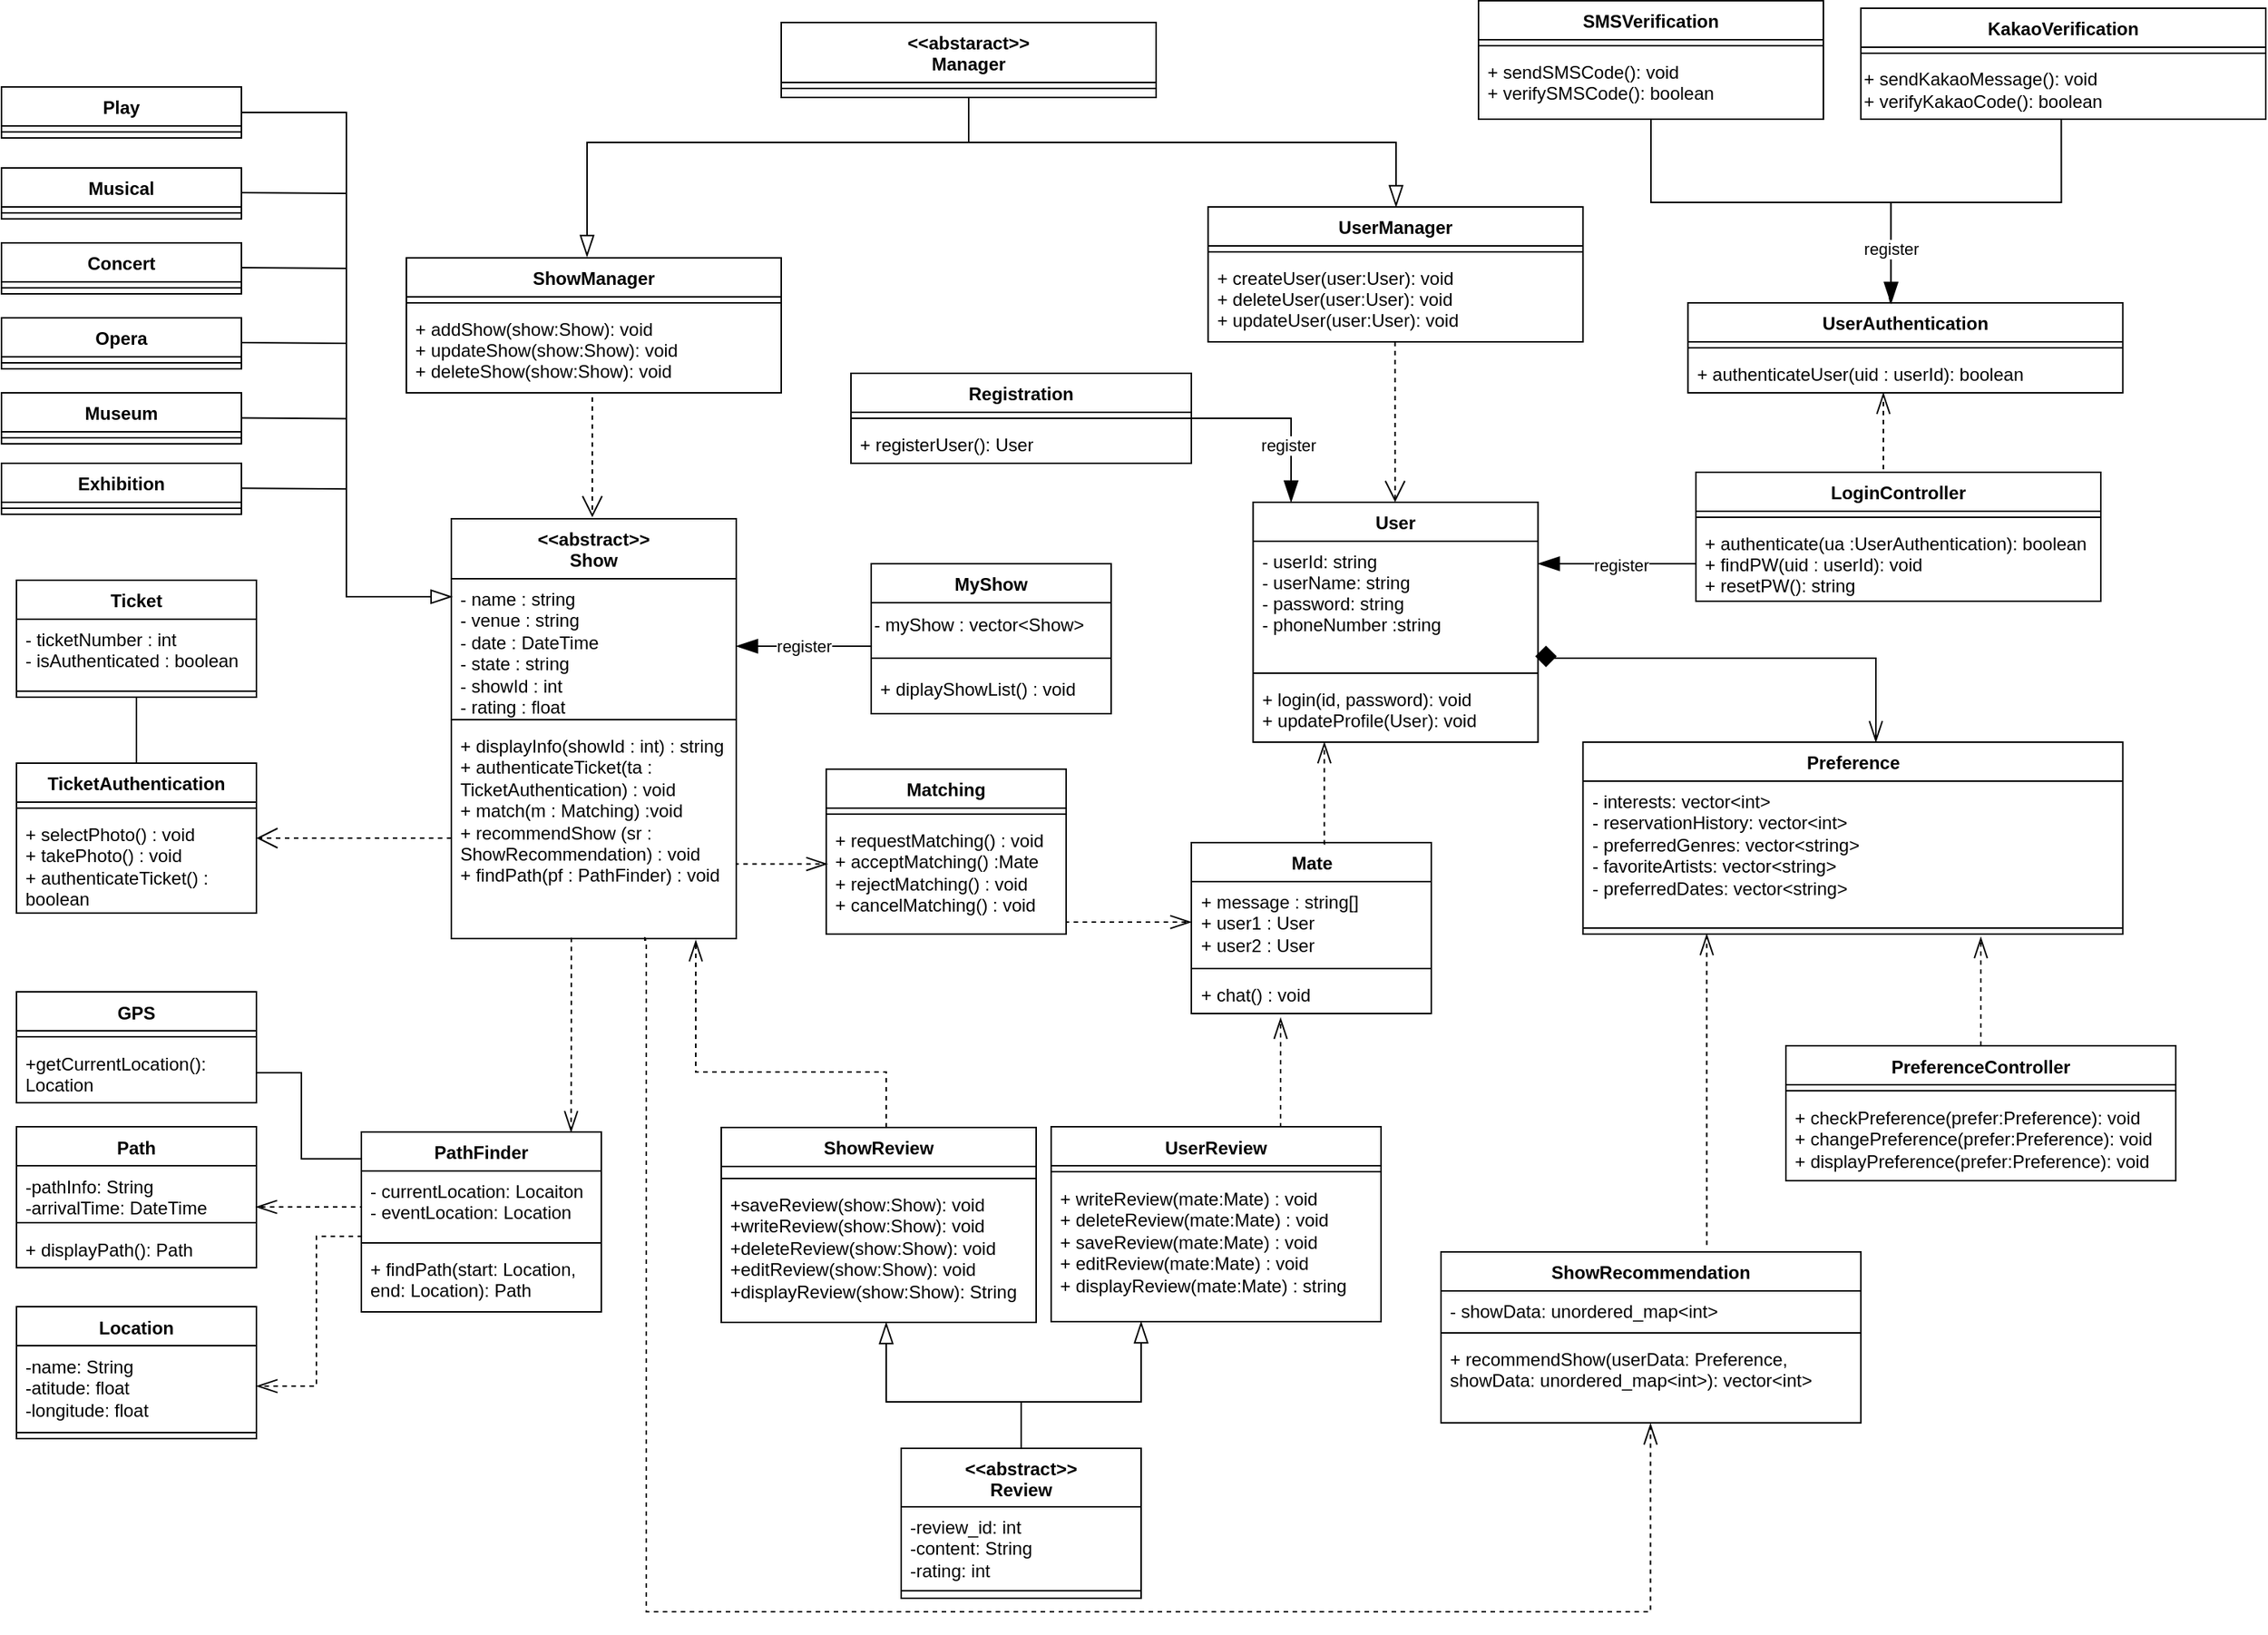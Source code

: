 <mxfile version="24.2.5" type="device">
  <diagram id="C5RBs43oDa-KdzZeNtuy" name="Page-1">
    <mxGraphModel dx="2112" dy="1776" grid="1" gridSize="10" guides="1" tooltips="1" connect="1" arrows="1" fold="1" page="1" pageScale="1" pageWidth="827" pageHeight="1169" math="0" shadow="0">
      <root>
        <mxCell id="WIyWlLk6GJQsqaUBKTNV-0" />
        <mxCell id="WIyWlLk6GJQsqaUBKTNV-1" parent="WIyWlLk6GJQsqaUBKTNV-0" />
        <mxCell id="eqaIh_Kuwr5XpTDgUAO9-0" value="&amp;lt;&amp;lt;abstract&amp;gt;&amp;gt;&lt;div&gt;Show&lt;/div&gt;" style="swimlane;fontStyle=1;align=center;verticalAlign=top;childLayout=stackLayout;horizontal=1;startSize=40;horizontalStack=0;resizeParent=1;resizeParentMax=0;resizeLast=0;collapsible=1;marginBottom=0;whiteSpace=wrap;html=1;" parent="WIyWlLk6GJQsqaUBKTNV-1" vertex="1">
          <mxGeometry x="-440" y="251" width="190" height="280" as="geometry">
            <mxRectangle x="-520" y="90" width="110" height="40" as="alternateBounds" />
          </mxGeometry>
        </mxCell>
        <mxCell id="eqaIh_Kuwr5XpTDgUAO9-1" value="- name : string&lt;div&gt;- venue : string&lt;/div&gt;&lt;div&gt;- date : DateTime&lt;/div&gt;&lt;div&gt;- state : string&lt;/div&gt;&lt;div&gt;- showId : int&lt;/div&gt;&lt;div&gt;- rating : float&lt;/div&gt;" style="text;strokeColor=none;fillColor=none;align=left;verticalAlign=top;spacingLeft=4;spacingRight=4;overflow=hidden;rotatable=0;points=[[0,0.5],[1,0.5]];portConstraint=eastwest;whiteSpace=wrap;html=1;" parent="eqaIh_Kuwr5XpTDgUAO9-0" vertex="1">
          <mxGeometry y="40" width="190" height="90" as="geometry" />
        </mxCell>
        <mxCell id="eqaIh_Kuwr5XpTDgUAO9-2" value="" style="line;strokeWidth=1;fillColor=none;align=left;verticalAlign=middle;spacingTop=-1;spacingLeft=3;spacingRight=3;rotatable=0;labelPosition=right;points=[];portConstraint=eastwest;strokeColor=inherit;" parent="eqaIh_Kuwr5XpTDgUAO9-0" vertex="1">
          <mxGeometry y="130" width="190" height="8" as="geometry" />
        </mxCell>
        <mxCell id="eqaIh_Kuwr5XpTDgUAO9-3" value="+ displayInfo(showId : int) : string&amp;nbsp;&lt;div&gt;+ authenticateTicket(ta : TicketAuthentication) : void&lt;/div&gt;&lt;div&gt;+ match(m : Matching) :void&lt;/div&gt;&lt;div&gt;&lt;div&gt;+ recommendShow (sr : ShowRecommendation) : void&lt;/div&gt;&lt;/div&gt;&lt;div&gt;+ findPath(pf : PathFinder) : void&lt;/div&gt;" style="text;strokeColor=none;fillColor=none;align=left;verticalAlign=top;spacingLeft=4;spacingRight=4;overflow=hidden;rotatable=0;points=[[0,0.5],[1,0.5]];portConstraint=eastwest;whiteSpace=wrap;html=1;" parent="eqaIh_Kuwr5XpTDgUAO9-0" vertex="1">
          <mxGeometry y="138" width="190" height="142" as="geometry" />
        </mxCell>
        <mxCell id="eqaIh_Kuwr5XpTDgUAO9-82" value="" style="edgeStyle=orthogonalEdgeStyle;rounded=0;orthogonalLoop=1;jettySize=auto;html=1;entryX=0.5;entryY=1;entryDx=0;entryDy=0;endArrow=none;endFill=0;exitX=0.5;exitY=0;exitDx=0;exitDy=0;" parent="WIyWlLk6GJQsqaUBKTNV-1" source="eqaIh_Kuwr5XpTDgUAO9-4" target="eqaIh_Kuwr5XpTDgUAO9-8" edge="1">
          <mxGeometry relative="1" as="geometry">
            <Array as="points" />
            <mxPoint x="-650" y="470" as="sourcePoint" />
          </mxGeometry>
        </mxCell>
        <mxCell id="eqaIh_Kuwr5XpTDgUAO9-4" value="TicketAuthentication" style="swimlane;fontStyle=1;align=center;verticalAlign=top;childLayout=stackLayout;horizontal=1;startSize=26;horizontalStack=0;resizeParent=1;resizeParentMax=0;resizeLast=0;collapsible=1;marginBottom=0;whiteSpace=wrap;html=1;" parent="WIyWlLk6GJQsqaUBKTNV-1" vertex="1">
          <mxGeometry x="-730" y="414" width="160" height="100" as="geometry" />
        </mxCell>
        <mxCell id="eqaIh_Kuwr5XpTDgUAO9-6" value="" style="line;strokeWidth=1;fillColor=none;align=left;verticalAlign=middle;spacingTop=-1;spacingLeft=3;spacingRight=3;rotatable=0;labelPosition=right;points=[];portConstraint=eastwest;strokeColor=inherit;" parent="eqaIh_Kuwr5XpTDgUAO9-4" vertex="1">
          <mxGeometry y="26" width="160" height="8" as="geometry" />
        </mxCell>
        <mxCell id="eqaIh_Kuwr5XpTDgUAO9-7" value="&lt;div&gt;+ selectPhoto() : void&lt;/div&gt;&lt;div&gt;+ takePhoto() : void&lt;/div&gt;&lt;div&gt;+ authenticateTicket() : boolean&lt;br&gt;&lt;/div&gt;" style="text;strokeColor=none;fillColor=none;align=left;verticalAlign=top;spacingLeft=4;spacingRight=4;overflow=hidden;rotatable=0;points=[[0,0.5],[1,0.5]];portConstraint=eastwest;whiteSpace=wrap;html=1;" parent="eqaIh_Kuwr5XpTDgUAO9-4" vertex="1">
          <mxGeometry y="34" width="160" height="66" as="geometry" />
        </mxCell>
        <mxCell id="eqaIh_Kuwr5XpTDgUAO9-8" value="Ticket" style="swimlane;fontStyle=1;align=center;verticalAlign=top;childLayout=stackLayout;horizontal=1;startSize=26;horizontalStack=0;resizeParent=1;resizeParentMax=0;resizeLast=0;collapsible=1;marginBottom=0;whiteSpace=wrap;html=1;" parent="WIyWlLk6GJQsqaUBKTNV-1" vertex="1">
          <mxGeometry x="-730" y="292" width="160" height="78" as="geometry" />
        </mxCell>
        <mxCell id="eqaIh_Kuwr5XpTDgUAO9-9" value="- ticketNumber : int&lt;div&gt;- isAuthenticated : boolean&lt;/div&gt;" style="text;strokeColor=none;fillColor=none;align=left;verticalAlign=top;spacingLeft=4;spacingRight=4;overflow=hidden;rotatable=0;points=[[0,0.5],[1,0.5]];portConstraint=eastwest;whiteSpace=wrap;html=1;" parent="eqaIh_Kuwr5XpTDgUAO9-8" vertex="1">
          <mxGeometry y="26" width="160" height="44" as="geometry" />
        </mxCell>
        <mxCell id="eqaIh_Kuwr5XpTDgUAO9-10" value="" style="line;strokeWidth=1;fillColor=none;align=left;verticalAlign=middle;spacingTop=-1;spacingLeft=3;spacingRight=3;rotatable=0;labelPosition=right;points=[];portConstraint=eastwest;strokeColor=inherit;" parent="eqaIh_Kuwr5XpTDgUAO9-8" vertex="1">
          <mxGeometry y="70" width="160" height="8" as="geometry" />
        </mxCell>
        <mxCell id="eqaIh_Kuwr5XpTDgUAO9-16" value="Play" style="swimlane;fontStyle=1;align=center;verticalAlign=top;childLayout=stackLayout;horizontal=1;startSize=26;horizontalStack=0;resizeParent=1;resizeParentMax=0;resizeLast=0;collapsible=1;marginBottom=0;whiteSpace=wrap;html=1;" parent="WIyWlLk6GJQsqaUBKTNV-1" vertex="1">
          <mxGeometry x="-740" y="-37" width="160" height="34" as="geometry" />
        </mxCell>
        <mxCell id="eqaIh_Kuwr5XpTDgUAO9-18" value="" style="line;strokeWidth=1;fillColor=none;align=left;verticalAlign=middle;spacingTop=-1;spacingLeft=3;spacingRight=3;rotatable=0;labelPosition=right;points=[];portConstraint=eastwest;strokeColor=inherit;" parent="eqaIh_Kuwr5XpTDgUAO9-16" vertex="1">
          <mxGeometry y="26" width="160" height="8" as="geometry" />
        </mxCell>
        <mxCell id="eqaIh_Kuwr5XpTDgUAO9-20" value="Musical&lt;span style=&quot;color: rgba(0, 0, 0, 0); font-family: monospace; font-size: 0px; font-weight: 400; text-align: start; text-wrap: nowrap;&quot;&gt;%3CmxGraphModel%3E%3Croot%3E%3CmxCell%20id%3D%220%22%2F%3E%3CmxCell%20id%3D%221%22%20parent%3D%220%22%2F%3E%3CmxCell%20id%3D%222%22%20value%3D%22Play%22%20style%3D%22swimlane%3BfontStyle%3D1%3Balign%3Dcenter%3BverticalAlign%3Dtop%3BchildLayout%3DstackLayout%3Bhorizontal%3D1%3BstartSize%3D26%3BhorizontalStack%3D0%3BresizeParent%3D1%3BresizeParentMax%3D0%3BresizeLast%3D0%3Bcollapsible%3D1%3BmarginBottom%3D0%3BwhiteSpace%3Dwrap%3Bhtml%3D1%3B%22%20vertex%3D%221%22%20parent%3D%221%22%3E%3CmxGeometry%20x%3D%22-760%22%20y%3D%22290%22%20width%3D%22160%22%20height%3D%2234%22%20as%3D%22geometry%22%2F%3E%3C%2FmxCell%3E%3CmxCell%20id%3D%223%22%20value%3D%22%22%20style%3D%22line%3BstrokeWidth%3D1%3BfillColor%3Dnone%3Balign%3Dleft%3BverticalAlign%3Dmiddle%3BspacingTop%3D-1%3BspacingLeft%3D3%3BspacingRight%3D3%3Brotatable%3D0%3BlabelPosition%3Dright%3Bpoints%3D%5B%5D%3BportConstraint%3Deastwest%3BstrokeColor%3Dinherit%3B%22%20vertex%3D%221%22%20parent%3D%222%22%3E%3CmxGeometry%20y%3D%2226%22%20width%3D%22160%22%20height%3D%228%22%20as%3D%22geometry%22%2F%3E%3C%2FmxCell%3E%3C%2Froot%3E%3C%2FmxGraphModel%3E&lt;/span&gt;" style="swimlane;fontStyle=1;align=center;verticalAlign=top;childLayout=stackLayout;horizontal=1;startSize=26;horizontalStack=0;resizeParent=1;resizeParentMax=0;resizeLast=0;collapsible=1;marginBottom=0;whiteSpace=wrap;html=1;" parent="WIyWlLk6GJQsqaUBKTNV-1" vertex="1">
          <mxGeometry x="-740" y="17" width="160" height="34" as="geometry" />
        </mxCell>
        <mxCell id="eqaIh_Kuwr5XpTDgUAO9-21" value="" style="line;strokeWidth=1;fillColor=none;align=left;verticalAlign=middle;spacingTop=-1;spacingLeft=3;spacingRight=3;rotatable=0;labelPosition=right;points=[];portConstraint=eastwest;strokeColor=inherit;" parent="eqaIh_Kuwr5XpTDgUAO9-20" vertex="1">
          <mxGeometry y="26" width="160" height="8" as="geometry" />
        </mxCell>
        <mxCell id="eqaIh_Kuwr5XpTDgUAO9-22" value="Concert" style="swimlane;fontStyle=1;align=center;verticalAlign=top;childLayout=stackLayout;horizontal=1;startSize=26;horizontalStack=0;resizeParent=1;resizeParentMax=0;resizeLast=0;collapsible=1;marginBottom=0;whiteSpace=wrap;html=1;" parent="WIyWlLk6GJQsqaUBKTNV-1" vertex="1">
          <mxGeometry x="-740" y="67" width="160" height="34" as="geometry" />
        </mxCell>
        <mxCell id="eqaIh_Kuwr5XpTDgUAO9-23" value="" style="line;strokeWidth=1;fillColor=none;align=left;verticalAlign=middle;spacingTop=-1;spacingLeft=3;spacingRight=3;rotatable=0;labelPosition=right;points=[];portConstraint=eastwest;strokeColor=inherit;" parent="eqaIh_Kuwr5XpTDgUAO9-22" vertex="1">
          <mxGeometry y="26" width="160" height="8" as="geometry" />
        </mxCell>
        <mxCell id="eqaIh_Kuwr5XpTDgUAO9-26" value="Opera" style="swimlane;fontStyle=1;align=center;verticalAlign=top;childLayout=stackLayout;horizontal=1;startSize=26;horizontalStack=0;resizeParent=1;resizeParentMax=0;resizeLast=0;collapsible=1;marginBottom=0;whiteSpace=wrap;html=1;" parent="WIyWlLk6GJQsqaUBKTNV-1" vertex="1">
          <mxGeometry x="-740" y="117" width="160" height="34" as="geometry" />
        </mxCell>
        <mxCell id="eqaIh_Kuwr5XpTDgUAO9-27" value="" style="line;strokeWidth=1;fillColor=none;align=left;verticalAlign=middle;spacingTop=-1;spacingLeft=3;spacingRight=3;rotatable=0;labelPosition=right;points=[];portConstraint=eastwest;strokeColor=inherit;" parent="eqaIh_Kuwr5XpTDgUAO9-26" vertex="1">
          <mxGeometry y="26" width="160" height="8" as="geometry" />
        </mxCell>
        <mxCell id="eqaIh_Kuwr5XpTDgUAO9-24" value="Museum" style="swimlane;fontStyle=1;align=center;verticalAlign=top;childLayout=stackLayout;horizontal=1;startSize=26;horizontalStack=0;resizeParent=1;resizeParentMax=0;resizeLast=0;collapsible=1;marginBottom=0;whiteSpace=wrap;html=1;" parent="WIyWlLk6GJQsqaUBKTNV-1" vertex="1">
          <mxGeometry x="-740" y="167" width="160" height="34" as="geometry" />
        </mxCell>
        <mxCell id="eqaIh_Kuwr5XpTDgUAO9-25" value="" style="line;strokeWidth=1;fillColor=none;align=left;verticalAlign=middle;spacingTop=-1;spacingLeft=3;spacingRight=3;rotatable=0;labelPosition=right;points=[];portConstraint=eastwest;strokeColor=inherit;" parent="eqaIh_Kuwr5XpTDgUAO9-24" vertex="1">
          <mxGeometry y="26" width="160" height="8" as="geometry" />
        </mxCell>
        <mxCell id="eqaIh_Kuwr5XpTDgUAO9-30" value="Matching" style="swimlane;fontStyle=1;align=center;verticalAlign=top;childLayout=stackLayout;horizontal=1;startSize=26;horizontalStack=0;resizeParent=1;resizeParentMax=0;resizeLast=0;collapsible=1;marginBottom=0;whiteSpace=wrap;html=1;" parent="WIyWlLk6GJQsqaUBKTNV-1" vertex="1">
          <mxGeometry x="-190" y="418" width="160" height="110" as="geometry" />
        </mxCell>
        <mxCell id="eqaIh_Kuwr5XpTDgUAO9-32" value="" style="line;strokeWidth=1;fillColor=none;align=left;verticalAlign=middle;spacingTop=-1;spacingLeft=3;spacingRight=3;rotatable=0;labelPosition=right;points=[];portConstraint=eastwest;strokeColor=inherit;" parent="eqaIh_Kuwr5XpTDgUAO9-30" vertex="1">
          <mxGeometry y="26" width="160" height="8" as="geometry" />
        </mxCell>
        <mxCell id="eqaIh_Kuwr5XpTDgUAO9-33" value="+ requestMatching() : void&lt;div&gt;+ acceptMatching(&lt;span style=&quot;background-color: initial;&quot;&gt;) :Mate&lt;/span&gt;&lt;/div&gt;&lt;div&gt;+ rejectMatching(&lt;span style=&quot;background-color: initial;&quot;&gt;) : void&lt;/span&gt;&lt;/div&gt;&lt;div&gt;+ cancelMatching(&lt;span style=&quot;background-color: initial;&quot;&gt;) : void&lt;/span&gt;&lt;/div&gt;" style="text;strokeColor=none;fillColor=none;align=left;verticalAlign=top;spacingLeft=4;spacingRight=4;overflow=hidden;rotatable=0;points=[[0,0.5],[1,0.5]];portConstraint=eastwest;whiteSpace=wrap;html=1;" parent="eqaIh_Kuwr5XpTDgUAO9-30" vertex="1">
          <mxGeometry y="34" width="160" height="76" as="geometry" />
        </mxCell>
        <mxCell id="eqaIh_Kuwr5XpTDgUAO9-34" value="Mate" style="swimlane;fontStyle=1;align=center;verticalAlign=top;childLayout=stackLayout;horizontal=1;startSize=26;horizontalStack=0;resizeParent=1;resizeParentMax=0;resizeLast=0;collapsible=1;marginBottom=0;whiteSpace=wrap;html=1;" parent="WIyWlLk6GJQsqaUBKTNV-1" vertex="1">
          <mxGeometry x="53.5" y="467" width="160" height="114" as="geometry" />
        </mxCell>
        <mxCell id="eqaIh_Kuwr5XpTDgUAO9-35" value="+ message : string[]&lt;div&gt;+ user1 : User&lt;/div&gt;&lt;div&gt;+ user2 : User&lt;/div&gt;" style="text;strokeColor=none;fillColor=none;align=left;verticalAlign=top;spacingLeft=4;spacingRight=4;overflow=hidden;rotatable=0;points=[[0,0.5],[1,0.5]];portConstraint=eastwest;whiteSpace=wrap;html=1;" parent="eqaIh_Kuwr5XpTDgUAO9-34" vertex="1">
          <mxGeometry y="26" width="160" height="54" as="geometry" />
        </mxCell>
        <mxCell id="eqaIh_Kuwr5XpTDgUAO9-36" value="" style="line;strokeWidth=1;fillColor=none;align=left;verticalAlign=middle;spacingTop=-1;spacingLeft=3;spacingRight=3;rotatable=0;labelPosition=right;points=[];portConstraint=eastwest;strokeColor=inherit;" parent="eqaIh_Kuwr5XpTDgUAO9-34" vertex="1">
          <mxGeometry y="80" width="160" height="8" as="geometry" />
        </mxCell>
        <mxCell id="eqaIh_Kuwr5XpTDgUAO9-37" value="+ chat() : void" style="text;strokeColor=none;fillColor=none;align=left;verticalAlign=top;spacingLeft=4;spacingRight=4;overflow=hidden;rotatable=0;points=[[0,0.5],[1,0.5]];portConstraint=eastwest;whiteSpace=wrap;html=1;" parent="eqaIh_Kuwr5XpTDgUAO9-34" vertex="1">
          <mxGeometry y="88" width="160" height="26" as="geometry" />
        </mxCell>
        <mxCell id="eqaIh_Kuwr5XpTDgUAO9-38" value="UserReview" style="swimlane;fontStyle=1;align=center;verticalAlign=top;childLayout=stackLayout;horizontal=1;startSize=26;horizontalStack=0;resizeParent=1;resizeParentMax=0;resizeLast=0;collapsible=1;marginBottom=0;whiteSpace=wrap;html=1;" parent="WIyWlLk6GJQsqaUBKTNV-1" vertex="1">
          <mxGeometry x="-40" y="656.5" width="220" height="130" as="geometry" />
        </mxCell>
        <mxCell id="eqaIh_Kuwr5XpTDgUAO9-40" value="" style="line;strokeWidth=1;fillColor=none;align=left;verticalAlign=middle;spacingTop=-1;spacingLeft=3;spacingRight=3;rotatable=0;labelPosition=right;points=[];portConstraint=eastwest;strokeColor=inherit;" parent="eqaIh_Kuwr5XpTDgUAO9-38" vertex="1">
          <mxGeometry y="26" width="220" height="8" as="geometry" />
        </mxCell>
        <mxCell id="eqaIh_Kuwr5XpTDgUAO9-41" value="&lt;div&gt;+ writeReview(mate:Mate) : void&lt;/div&gt;&lt;div&gt;+ deleteReview(mate:Mate&lt;span style=&quot;background-color: initial;&quot;&gt;) : void&lt;/span&gt;&lt;/div&gt;&lt;div&gt;&lt;div&gt;&lt;div&gt;&lt;span style=&quot;background-color: initial;&quot;&gt;+ saveReview(&lt;/span&gt;mate:Mate&lt;span style=&quot;background-color: initial;&quot;&gt;) : void&lt;/span&gt;&lt;/div&gt;&lt;/div&gt;&lt;/div&gt;&lt;div&gt;+ editReview(mate:Mate&lt;span style=&quot;background-color: initial;&quot;&gt;) : void&lt;/span&gt;&lt;/div&gt;&lt;div&gt;+ displayReview(mate:Mate&lt;span style=&quot;background-color: initial;&quot;&gt;) : string&lt;/span&gt;&lt;/div&gt;" style="text;strokeColor=none;fillColor=none;align=left;verticalAlign=top;spacingLeft=4;spacingRight=4;overflow=hidden;rotatable=0;points=[[0,0.5],[1,0.5]];portConstraint=eastwest;whiteSpace=wrap;html=1;" parent="eqaIh_Kuwr5XpTDgUAO9-38" vertex="1">
          <mxGeometry y="34" width="220" height="96" as="geometry" />
        </mxCell>
        <mxCell id="eqaIh_Kuwr5XpTDgUAO9-54" value="" style="endArrow=none;html=1;rounded=0;exitX=1;exitY=0;exitDx=0;exitDy=0;" parent="WIyWlLk6GJQsqaUBKTNV-1" edge="1">
          <mxGeometry width="50" height="50" relative="1" as="geometry">
            <mxPoint x="-580" y="83.5" as="sourcePoint" />
            <mxPoint x="-510" y="84" as="targetPoint" />
          </mxGeometry>
        </mxCell>
        <mxCell id="eqaIh_Kuwr5XpTDgUAO9-55" value="" style="endArrow=none;html=1;rounded=0;exitX=1;exitY=0;exitDx=0;exitDy=0;" parent="WIyWlLk6GJQsqaUBKTNV-1" edge="1">
          <mxGeometry width="50" height="50" relative="1" as="geometry">
            <mxPoint x="-580" y="133.5" as="sourcePoint" />
            <mxPoint x="-510" y="134" as="targetPoint" />
          </mxGeometry>
        </mxCell>
        <mxCell id="eqaIh_Kuwr5XpTDgUAO9-56" value="" style="endArrow=none;html=1;rounded=0;exitX=1;exitY=0;exitDx=0;exitDy=0;" parent="WIyWlLk6GJQsqaUBKTNV-1" edge="1">
          <mxGeometry width="50" height="50" relative="1" as="geometry">
            <mxPoint x="-580" y="33.5" as="sourcePoint" />
            <mxPoint x="-510" y="34" as="targetPoint" />
          </mxGeometry>
        </mxCell>
        <mxCell id="eqaIh_Kuwr5XpTDgUAO9-84" value="register" style="edgeStyle=orthogonalEdgeStyle;rounded=0;orthogonalLoop=1;jettySize=auto;html=1;entryX=1;entryY=0.5;entryDx=0;entryDy=0;endArrow=blockThin;endFill=1;endSize=12;" parent="WIyWlLk6GJQsqaUBKTNV-1" source="eqaIh_Kuwr5XpTDgUAO9-69" target="eqaIh_Kuwr5XpTDgUAO9-1" edge="1">
          <mxGeometry relative="1" as="geometry">
            <Array as="points">
              <mxPoint x="-180" y="336" />
              <mxPoint x="-180" y="336" />
            </Array>
          </mxGeometry>
        </mxCell>
        <mxCell id="eqaIh_Kuwr5XpTDgUAO9-85" value="" style="edgeLabel;html=1;align=center;verticalAlign=middle;resizable=0;points=[];" parent="eqaIh_Kuwr5XpTDgUAO9-84" vertex="1" connectable="0">
          <mxGeometry x="-0.079" y="1" relative="1" as="geometry">
            <mxPoint as="offset" />
          </mxGeometry>
        </mxCell>
        <mxCell id="eqaIh_Kuwr5XpTDgUAO9-69" value="MyShow" style="swimlane;fontStyle=1;align=center;verticalAlign=top;childLayout=stackLayout;horizontal=1;startSize=26;horizontalStack=0;resizeParent=1;resizeParentMax=0;resizeLast=0;collapsible=1;marginBottom=0;whiteSpace=wrap;html=1;" parent="WIyWlLk6GJQsqaUBKTNV-1" vertex="1">
          <mxGeometry x="-160" y="281" width="160" height="100" as="geometry" />
        </mxCell>
        <mxCell id="k7wSuXpc-OqHTCkI8A_d-135" value="- myShow : vector&amp;lt;Show&amp;gt;" style="text;html=1;align=left;verticalAlign=middle;resizable=0;points=[];autosize=1;strokeColor=none;fillColor=none;" parent="eqaIh_Kuwr5XpTDgUAO9-69" vertex="1">
          <mxGeometry y="26" width="160" height="30" as="geometry" />
        </mxCell>
        <mxCell id="eqaIh_Kuwr5XpTDgUAO9-70" value="" style="line;strokeWidth=1;fillColor=none;align=left;verticalAlign=middle;spacingTop=-1;spacingLeft=3;spacingRight=3;rotatable=0;labelPosition=right;points=[];portConstraint=eastwest;strokeColor=inherit;" parent="eqaIh_Kuwr5XpTDgUAO9-69" vertex="1">
          <mxGeometry y="56" width="160" height="14" as="geometry" />
        </mxCell>
        <mxCell id="eqaIh_Kuwr5XpTDgUAO9-71" value="&lt;div&gt;+ diplayShowList() : void&lt;/div&gt;" style="text;strokeColor=none;fillColor=none;align=left;verticalAlign=top;spacingLeft=4;spacingRight=4;overflow=hidden;rotatable=0;points=[[0,0.5],[1,0.5]];portConstraint=eastwest;whiteSpace=wrap;html=1;" parent="eqaIh_Kuwr5XpTDgUAO9-69" vertex="1">
          <mxGeometry y="70" width="160" height="30" as="geometry" />
        </mxCell>
        <mxCell id="eqaIh_Kuwr5XpTDgUAO9-74" value="" style="edgeStyle=orthogonalEdgeStyle;rounded=0;orthogonalLoop=1;jettySize=auto;html=1;strokeColor=default;endArrow=open;endFill=0;dashed=1;endSize=12;" parent="WIyWlLk6GJQsqaUBKTNV-1" target="eqaIh_Kuwr5XpTDgUAO9-4" edge="1">
          <mxGeometry relative="1" as="geometry">
            <mxPoint x="-440" y="464" as="sourcePoint" />
            <Array as="points">
              <mxPoint x="-440" y="464" />
            </Array>
          </mxGeometry>
        </mxCell>
        <mxCell id="k7wSuXpc-OqHTCkI8A_d-2" style="edgeStyle=orthogonalEdgeStyle;rounded=0;orthogonalLoop=1;jettySize=auto;html=1;endArrow=blockThin;endFill=1;endSize=12;exitX=0;exitY=0.5;exitDx=0;exitDy=0;" parent="WIyWlLk6GJQsqaUBKTNV-1" source="k7wSuXpc-OqHTCkI8A_d-6" edge="1">
          <mxGeometry relative="1" as="geometry">
            <mxPoint x="284.69" y="281.0" as="targetPoint" />
            <Array as="points">
              <mxPoint x="390" y="281" />
            </Array>
            <mxPoint x="640" y="281.0" as="sourcePoint" />
          </mxGeometry>
        </mxCell>
        <mxCell id="k7wSuXpc-OqHTCkI8A_d-3" value="&lt;b&gt;&lt;/b&gt;" style="edgeLabel;html=1;align=center;verticalAlign=middle;resizable=0;points=[];" parent="k7wSuXpc-OqHTCkI8A_d-2" vertex="1" connectable="0">
          <mxGeometry x="0.084" relative="1" as="geometry">
            <mxPoint as="offset" />
          </mxGeometry>
        </mxCell>
        <mxCell id="jgWhs5KkmwtUaRcZvf3S-9" value="register" style="edgeLabel;html=1;align=center;verticalAlign=middle;resizable=0;points=[];" parent="k7wSuXpc-OqHTCkI8A_d-2" vertex="1" connectable="0">
          <mxGeometry x="0.138" y="1" relative="1" as="geometry">
            <mxPoint x="8" as="offset" />
          </mxGeometry>
        </mxCell>
        <mxCell id="k7wSuXpc-OqHTCkI8A_d-4" value="LoginController" style="swimlane;fontStyle=1;align=center;verticalAlign=top;childLayout=stackLayout;horizontal=1;startSize=26;horizontalStack=0;resizeParent=1;resizeLast=0;collapsible=1;marginBottom=0;rounded=0;shadow=0;strokeWidth=1;" parent="WIyWlLk6GJQsqaUBKTNV-1" vertex="1">
          <mxGeometry x="390" y="220" width="270" height="86" as="geometry">
            <mxRectangle x="230" y="140" width="160" height="26" as="alternateBounds" />
          </mxGeometry>
        </mxCell>
        <mxCell id="k7wSuXpc-OqHTCkI8A_d-5" value="" style="line;html=1;strokeWidth=1;align=left;verticalAlign=middle;spacingTop=-1;spacingLeft=3;spacingRight=3;rotatable=0;labelPosition=right;points=[];portConstraint=eastwest;" parent="k7wSuXpc-OqHTCkI8A_d-4" vertex="1">
          <mxGeometry y="26" width="270" height="8" as="geometry" />
        </mxCell>
        <mxCell id="k7wSuXpc-OqHTCkI8A_d-6" value="+ authenticate(ua :UserAuthentication): boolean&#xa;+ findPW(uid : userId): void&#xa;+ resetPW(): string" style="text;align=left;verticalAlign=top;spacingLeft=4;spacingRight=4;overflow=hidden;rotatable=0;points=[[0,0.5],[1,0.5]];portConstraint=eastwest;" parent="k7wSuXpc-OqHTCkI8A_d-4" vertex="1">
          <mxGeometry y="34" width="270" height="46" as="geometry" />
        </mxCell>
        <mxCell id="k7wSuXpc-OqHTCkI8A_d-7" style="edgeStyle=orthogonalEdgeStyle;rounded=0;orthogonalLoop=1;jettySize=auto;html=1;exitX=0.495;exitY=0.991;exitDx=0;exitDy=0;entryX=0.465;entryY=0.002;entryDx=0;entryDy=0;exitPerimeter=0;endArrow=blockThin;endFill=1;endSize=1;entryPerimeter=0;" parent="WIyWlLk6GJQsqaUBKTNV-1" source="k7wSuXpc-OqHTCkI8A_d-11" target="k7wSuXpc-OqHTCkI8A_d-14" edge="1">
          <mxGeometry relative="1" as="geometry">
            <Array as="points">
              <mxPoint x="634" y="40" />
              <mxPoint x="520" y="40" />
              <mxPoint x="520" y="100" />
              <mxPoint x="520" y="100" />
            </Array>
            <mxPoint x="685" y="761" as="targetPoint" />
          </mxGeometry>
        </mxCell>
        <mxCell id="k7wSuXpc-OqHTCkI8A_d-8" value="&lt;b&gt;&lt;/b&gt;" style="edgeLabel;html=1;align=center;verticalAlign=middle;resizable=0;points=[];" parent="k7wSuXpc-OqHTCkI8A_d-7" vertex="1" connectable="0">
          <mxGeometry x="-0.365" y="3" relative="1" as="geometry">
            <mxPoint as="offset" />
          </mxGeometry>
        </mxCell>
        <mxCell id="k7wSuXpc-OqHTCkI8A_d-9" value="KakaoVerification" style="swimlane;fontStyle=1;align=center;verticalAlign=top;childLayout=stackLayout;horizontal=1;startSize=26;horizontalStack=0;resizeParent=1;resizeLast=0;collapsible=1;marginBottom=0;rounded=0;shadow=0;strokeWidth=1;" parent="WIyWlLk6GJQsqaUBKTNV-1" vertex="1">
          <mxGeometry x="500" y="-89.5" width="270" height="74" as="geometry">
            <mxRectangle x="340" y="380" width="170" height="26" as="alternateBounds" />
          </mxGeometry>
        </mxCell>
        <mxCell id="k7wSuXpc-OqHTCkI8A_d-10" value="" style="line;html=1;strokeWidth=1;align=left;verticalAlign=middle;spacingTop=-1;spacingLeft=3;spacingRight=3;rotatable=0;labelPosition=right;points=[];portConstraint=eastwest;" parent="k7wSuXpc-OqHTCkI8A_d-9" vertex="1">
          <mxGeometry y="26" width="270" height="8" as="geometry" />
        </mxCell>
        <mxCell id="k7wSuXpc-OqHTCkI8A_d-11" value="+ sendKakaoMessage(): void&lt;div&gt;+ verifyKakaoCode(): boolean&lt;/div&gt;" style="text;html=1;align=left;verticalAlign=middle;resizable=0;points=[];autosize=1;strokeColor=none;fillColor=none;" parent="k7wSuXpc-OqHTCkI8A_d-9" vertex="1">
          <mxGeometry y="34" width="270" height="40" as="geometry" />
        </mxCell>
        <mxCell id="k7wSuXpc-OqHTCkI8A_d-12" style="edgeStyle=orthogonalEdgeStyle;rounded=0;orthogonalLoop=1;jettySize=auto;html=1;dashed=1;exitX=0.5;exitY=0;exitDx=0;exitDy=0;endArrow=openThin;endFill=0;endSize=12;" parent="WIyWlLk6GJQsqaUBKTNV-1" source="k7wSuXpc-OqHTCkI8A_d-4" target="k7wSuXpc-OqHTCkI8A_d-14" edge="1">
          <mxGeometry relative="1" as="geometry">
            <Array as="points">
              <mxPoint x="515" y="190" />
              <mxPoint x="515" y="190" />
            </Array>
            <mxPoint x="693" y="628" as="sourcePoint" />
          </mxGeometry>
        </mxCell>
        <mxCell id="k7wSuXpc-OqHTCkI8A_d-13" value="&lt;b&gt;&lt;/b&gt;" style="edgeLabel;html=1;align=center;verticalAlign=middle;resizable=0;points=[];" parent="k7wSuXpc-OqHTCkI8A_d-12" vertex="1" connectable="0">
          <mxGeometry x="0.218" y="-1" relative="1" as="geometry">
            <mxPoint as="offset" />
          </mxGeometry>
        </mxCell>
        <mxCell id="k7wSuXpc-OqHTCkI8A_d-14" value="UserAuthentication" style="swimlane;fontStyle=1;align=center;verticalAlign=top;childLayout=stackLayout;horizontal=1;startSize=26;horizontalStack=0;resizeParent=1;resizeLast=0;collapsible=1;marginBottom=0;rounded=0;shadow=0;strokeWidth=1;" parent="WIyWlLk6GJQsqaUBKTNV-1" vertex="1">
          <mxGeometry x="384.69" y="107" width="290" height="60" as="geometry">
            <mxRectangle x="230" y="140" width="160" height="26" as="alternateBounds" />
          </mxGeometry>
        </mxCell>
        <mxCell id="k7wSuXpc-OqHTCkI8A_d-15" value="" style="line;html=1;strokeWidth=1;align=left;verticalAlign=middle;spacingTop=-1;spacingLeft=3;spacingRight=3;rotatable=0;labelPosition=right;points=[];portConstraint=eastwest;" parent="k7wSuXpc-OqHTCkI8A_d-14" vertex="1">
          <mxGeometry y="26" width="290" height="8" as="geometry" />
        </mxCell>
        <mxCell id="k7wSuXpc-OqHTCkI8A_d-16" value="+ authenticateUser(uid : userId): boolean" style="text;align=left;verticalAlign=top;spacingLeft=4;spacingRight=4;overflow=hidden;rotatable=0;points=[[0,0.5],[1,0.5]];portConstraint=eastwest;" parent="k7wSuXpc-OqHTCkI8A_d-14" vertex="1">
          <mxGeometry y="34" width="290" height="26" as="geometry" />
        </mxCell>
        <mxCell id="k7wSuXpc-OqHTCkI8A_d-17" value="User" style="swimlane;fontStyle=1;align=center;verticalAlign=top;childLayout=stackLayout;horizontal=1;startSize=26;horizontalStack=0;resizeParent=1;resizeLast=0;collapsible=1;marginBottom=0;rounded=0;shadow=0;strokeWidth=1;" parent="WIyWlLk6GJQsqaUBKTNV-1" vertex="1">
          <mxGeometry x="94.69" y="240" width="190" height="160" as="geometry">
            <mxRectangle x="230" y="140" width="160" height="26" as="alternateBounds" />
          </mxGeometry>
        </mxCell>
        <mxCell id="k7wSuXpc-OqHTCkI8A_d-18" value="- userId: string&#xa;- userName: string&#xa;- password: string&#xa;- phoneNumber :string" style="text;align=left;verticalAlign=top;spacingLeft=4;spacingRight=4;overflow=hidden;rotatable=0;points=[[0,0.5],[1,0.5]];portConstraint=eastwest;" parent="k7wSuXpc-OqHTCkI8A_d-17" vertex="1">
          <mxGeometry y="26" width="190" height="84" as="geometry" />
        </mxCell>
        <mxCell id="k7wSuXpc-OqHTCkI8A_d-19" value="" style="line;html=1;strokeWidth=1;align=left;verticalAlign=middle;spacingTop=-1;spacingLeft=3;spacingRight=3;rotatable=0;labelPosition=right;points=[];portConstraint=eastwest;" parent="k7wSuXpc-OqHTCkI8A_d-17" vertex="1">
          <mxGeometry y="110" width="190" height="8" as="geometry" />
        </mxCell>
        <mxCell id="k7wSuXpc-OqHTCkI8A_d-20" value="+ login(id, password): void&#xa;+ updateProfile(User): void" style="text;align=left;verticalAlign=top;spacingLeft=4;spacingRight=4;overflow=hidden;rotatable=0;points=[[0,0.5],[1,0.5]];portConstraint=eastwest;" parent="k7wSuXpc-OqHTCkI8A_d-17" vertex="1">
          <mxGeometry y="118" width="190" height="32" as="geometry" />
        </mxCell>
        <mxCell id="k7wSuXpc-OqHTCkI8A_d-21" value="UserManager" style="swimlane;fontStyle=1;align=center;verticalAlign=top;childLayout=stackLayout;horizontal=1;startSize=26;horizontalStack=0;resizeParent=1;resizeLast=0;collapsible=1;marginBottom=0;rounded=0;shadow=0;strokeWidth=1;" parent="WIyWlLk6GJQsqaUBKTNV-1" vertex="1">
          <mxGeometry x="64.69" y="43" width="250" height="90" as="geometry">
            <mxRectangle x="230" y="140" width="160" height="26" as="alternateBounds" />
          </mxGeometry>
        </mxCell>
        <mxCell id="k7wSuXpc-OqHTCkI8A_d-22" value="" style="line;html=1;strokeWidth=1;align=left;verticalAlign=middle;spacingTop=-1;spacingLeft=3;spacingRight=3;rotatable=0;labelPosition=right;points=[];portConstraint=eastwest;" parent="k7wSuXpc-OqHTCkI8A_d-21" vertex="1">
          <mxGeometry y="26" width="250" height="8" as="geometry" />
        </mxCell>
        <mxCell id="k7wSuXpc-OqHTCkI8A_d-23" value="+ createUser(user:User): void&#xa;+ deleteUser(user:User): void&#xa;+ updateUser(user:User): void " style="text;align=left;verticalAlign=top;spacingLeft=4;spacingRight=4;overflow=hidden;rotatable=0;points=[[0,0.5],[1,0.5]];portConstraint=eastwest;" parent="k7wSuXpc-OqHTCkI8A_d-21" vertex="1">
          <mxGeometry y="34" width="250" height="56" as="geometry" />
        </mxCell>
        <mxCell id="k7wSuXpc-OqHTCkI8A_d-24" value="" style="edgeStyle=orthogonalEdgeStyle;rounded=0;orthogonalLoop=1;jettySize=auto;html=1;endArrow=blockThin;endFill=1;endSize=12;" parent="WIyWlLk6GJQsqaUBKTNV-1" source="k7wSuXpc-OqHTCkI8A_d-26" target="k7wSuXpc-OqHTCkI8A_d-17" edge="1">
          <mxGeometry relative="1" as="geometry">
            <mxPoint x="290" y="340" as="targetPoint" />
            <Array as="points">
              <mxPoint x="120" y="184" />
            </Array>
          </mxGeometry>
        </mxCell>
        <mxCell id="k7wSuXpc-OqHTCkI8A_d-25" value="&lt;b&gt;&lt;/b&gt;" style="edgeLabel;html=1;align=center;verticalAlign=middle;resizable=0;points=[];" parent="k7wSuXpc-OqHTCkI8A_d-24" vertex="1" connectable="0">
          <mxGeometry x="-0.06" y="-1" relative="1" as="geometry">
            <mxPoint as="offset" />
          </mxGeometry>
        </mxCell>
        <mxCell id="jgWhs5KkmwtUaRcZvf3S-8" value="register" style="edgeLabel;html=1;align=center;verticalAlign=middle;resizable=0;points=[];" parent="k7wSuXpc-OqHTCkI8A_d-24" vertex="1" connectable="0">
          <mxGeometry x="0.382" y="-2" relative="1" as="geometry">
            <mxPoint as="offset" />
          </mxGeometry>
        </mxCell>
        <mxCell id="k7wSuXpc-OqHTCkI8A_d-26" value="Registration" style="swimlane;fontStyle=1;align=center;verticalAlign=top;childLayout=stackLayout;horizontal=1;startSize=26;horizontalStack=0;resizeParent=1;resizeLast=0;collapsible=1;marginBottom=0;rounded=0;shadow=0;strokeWidth=1;fillColor=none;" parent="WIyWlLk6GJQsqaUBKTNV-1" vertex="1">
          <mxGeometry x="-173.5" y="154" width="227" height="60" as="geometry">
            <mxRectangle x="230" y="140" width="160" height="26" as="alternateBounds" />
          </mxGeometry>
        </mxCell>
        <mxCell id="k7wSuXpc-OqHTCkI8A_d-27" value="" style="line;html=1;strokeWidth=1;align=left;verticalAlign=middle;spacingTop=-1;spacingLeft=3;spacingRight=3;rotatable=0;labelPosition=right;points=[];portConstraint=eastwest;" parent="k7wSuXpc-OqHTCkI8A_d-26" vertex="1">
          <mxGeometry y="26" width="227" height="8" as="geometry" />
        </mxCell>
        <mxCell id="k7wSuXpc-OqHTCkI8A_d-28" value="+ registerUser(): User" style="text;align=left;verticalAlign=top;spacingLeft=4;spacingRight=4;overflow=hidden;rotatable=0;points=[[0,0.5],[1,0.5]];portConstraint=eastwest;" parent="k7wSuXpc-OqHTCkI8A_d-26" vertex="1">
          <mxGeometry y="34" width="227" height="26" as="geometry" />
        </mxCell>
        <mxCell id="k7wSuXpc-OqHTCkI8A_d-29" style="edgeStyle=orthogonalEdgeStyle;rounded=0;orthogonalLoop=1;jettySize=auto;html=1;entryX=0.467;entryY=0.009;entryDx=0;entryDy=0;exitX=0.5;exitY=1;exitDx=0;exitDy=0;endArrow=blockThin;endFill=1;endSize=12;entryPerimeter=0;" parent="WIyWlLk6GJQsqaUBKTNV-1" source="k7wSuXpc-OqHTCkI8A_d-31" target="k7wSuXpc-OqHTCkI8A_d-14" edge="1">
          <mxGeometry relative="1" as="geometry">
            <mxPoint x="680" y="751" as="targetPoint" />
            <Array as="points">
              <mxPoint x="360" y="40" />
              <mxPoint x="520" y="40" />
            </Array>
          </mxGeometry>
        </mxCell>
        <mxCell id="k7wSuXpc-OqHTCkI8A_d-30" value="&lt;b&gt;&lt;/b&gt;" style="edgeLabel;html=1;align=center;verticalAlign=middle;resizable=0;points=[];" parent="k7wSuXpc-OqHTCkI8A_d-29" vertex="1" connectable="0">
          <mxGeometry x="0.259" y="3" relative="1" as="geometry">
            <mxPoint as="offset" />
          </mxGeometry>
        </mxCell>
        <mxCell id="jgWhs5KkmwtUaRcZvf3S-10" value="register" style="edgeLabel;html=1;align=center;verticalAlign=middle;resizable=0;points=[];" parent="k7wSuXpc-OqHTCkI8A_d-29" vertex="1" connectable="0">
          <mxGeometry x="0.738" relative="1" as="geometry">
            <mxPoint as="offset" />
          </mxGeometry>
        </mxCell>
        <mxCell id="k7wSuXpc-OqHTCkI8A_d-31" value="SMSVerification" style="swimlane;fontStyle=1;align=center;verticalAlign=top;childLayout=stackLayout;horizontal=1;startSize=26;horizontalStack=0;resizeParent=1;resizeLast=0;collapsible=1;marginBottom=0;rounded=0;shadow=0;strokeWidth=1;" parent="WIyWlLk6GJQsqaUBKTNV-1" vertex="1">
          <mxGeometry x="245" y="-94.5" width="230" height="79" as="geometry">
            <mxRectangle x="230" y="140" width="160" height="26" as="alternateBounds" />
          </mxGeometry>
        </mxCell>
        <mxCell id="k7wSuXpc-OqHTCkI8A_d-32" value="" style="line;html=1;strokeWidth=1;align=left;verticalAlign=middle;spacingTop=-1;spacingLeft=3;spacingRight=3;rotatable=0;labelPosition=right;points=[];portConstraint=eastwest;" parent="k7wSuXpc-OqHTCkI8A_d-31" vertex="1">
          <mxGeometry y="26" width="230" height="8" as="geometry" />
        </mxCell>
        <mxCell id="k7wSuXpc-OqHTCkI8A_d-33" value="+ sendSMSCode(): void&#xa;+ verifySMSCode(): boolean" style="text;align=left;verticalAlign=top;spacingLeft=4;spacingRight=4;overflow=hidden;rotatable=0;points=[[0,0.5],[1,0.5]];portConstraint=eastwest;" parent="k7wSuXpc-OqHTCkI8A_d-31" vertex="1">
          <mxGeometry y="34" width="230" height="36" as="geometry" />
        </mxCell>
        <mxCell id="k7wSuXpc-OqHTCkI8A_d-37" style="edgeStyle=orthogonalEdgeStyle;rounded=0;orthogonalLoop=1;jettySize=auto;html=1;exitX=0.5;exitY=1;exitDx=0;exitDy=0;endArrow=blockThin;endFill=0;endSize=12;" parent="WIyWlLk6GJQsqaUBKTNV-1" source="k7wSuXpc-OqHTCkI8A_d-40" target="k7wSuXpc-OqHTCkI8A_d-21" edge="1">
          <mxGeometry relative="1" as="geometry">
            <Array as="points">
              <mxPoint x="-95" />
              <mxPoint x="190" />
            </Array>
          </mxGeometry>
        </mxCell>
        <mxCell id="k7wSuXpc-OqHTCkI8A_d-40" value="&lt;&lt;abstaract&gt;&gt;&#xa;Manager" style="swimlane;fontStyle=1;align=center;verticalAlign=top;childLayout=stackLayout;horizontal=1;startSize=40;horizontalStack=0;resizeParent=1;resizeLast=0;collapsible=1;marginBottom=0;rounded=0;shadow=0;strokeWidth=1;" parent="WIyWlLk6GJQsqaUBKTNV-1" vertex="1">
          <mxGeometry x="-220" y="-80" width="250" height="50" as="geometry">
            <mxRectangle x="230" y="140" width="160" height="26" as="alternateBounds" />
          </mxGeometry>
        </mxCell>
        <mxCell id="k7wSuXpc-OqHTCkI8A_d-41" value="" style="line;html=1;strokeWidth=1;align=left;verticalAlign=middle;spacingTop=-1;spacingLeft=3;spacingRight=3;rotatable=0;labelPosition=right;points=[];portConstraint=eastwest;" parent="k7wSuXpc-OqHTCkI8A_d-40" vertex="1">
          <mxGeometry y="40" width="250" height="8" as="geometry" />
        </mxCell>
        <mxCell id="k7wSuXpc-OqHTCkI8A_d-42" value="ShowManager" style="swimlane;fontStyle=1;align=center;verticalAlign=top;childLayout=stackLayout;horizontal=1;startSize=26;horizontalStack=0;resizeParent=1;resizeLast=0;collapsible=1;marginBottom=0;rounded=0;shadow=0;strokeWidth=1;" parent="WIyWlLk6GJQsqaUBKTNV-1" vertex="1">
          <mxGeometry x="-470" y="77" width="250" height="90" as="geometry">
            <mxRectangle x="230" y="140" width="160" height="26" as="alternateBounds" />
          </mxGeometry>
        </mxCell>
        <mxCell id="k7wSuXpc-OqHTCkI8A_d-43" value="" style="line;html=1;strokeWidth=1;align=left;verticalAlign=middle;spacingTop=-1;spacingLeft=3;spacingRight=3;rotatable=0;labelPosition=right;points=[];portConstraint=eastwest;" parent="k7wSuXpc-OqHTCkI8A_d-42" vertex="1">
          <mxGeometry y="26" width="250" height="8" as="geometry" />
        </mxCell>
        <mxCell id="k7wSuXpc-OqHTCkI8A_d-44" value="+ addShow(show:Show): void&#xa;+ updateShow(show:Show): void&#xa;+ deleteShow(show:Show): void" style="text;align=left;verticalAlign=top;spacingLeft=4;spacingRight=4;overflow=hidden;rotatable=0;points=[[0,0.5],[1,0.5]];portConstraint=eastwest;" parent="k7wSuXpc-OqHTCkI8A_d-42" vertex="1">
          <mxGeometry y="34" width="250" height="56" as="geometry" />
        </mxCell>
        <mxCell id="k7wSuXpc-OqHTCkI8A_d-142" style="edgeStyle=orthogonalEdgeStyle;rounded=0;orthogonalLoop=1;jettySize=auto;html=1;exitX=0.421;exitY=0.996;exitDx=0;exitDy=0;exitPerimeter=0;entryX=0.874;entryY=0.001;entryDx=0;entryDy=0;entryPerimeter=0;dashed=1;endArrow=openThin;endFill=0;endSize=12;" parent="WIyWlLk6GJQsqaUBKTNV-1" source="eqaIh_Kuwr5XpTDgUAO9-3" target="k7wSuXpc-OqHTCkI8A_d-46" edge="1">
          <mxGeometry relative="1" as="geometry">
            <mxPoint x="-360" y="661" as="targetPoint" />
            <mxPoint x="-360" y="590" as="sourcePoint" />
            <Array as="points">
              <mxPoint x="-360" y="590" />
              <mxPoint x="-360" y="590" />
            </Array>
          </mxGeometry>
        </mxCell>
        <mxCell id="k7wSuXpc-OqHTCkI8A_d-143" value="" style="edgeLabel;html=1;align=center;verticalAlign=middle;resizable=0;points=[];" parent="k7wSuXpc-OqHTCkI8A_d-142" vertex="1" connectable="0">
          <mxGeometry x="-0.117" y="1" relative="1" as="geometry">
            <mxPoint x="-1" y="-2" as="offset" />
          </mxGeometry>
        </mxCell>
        <mxCell id="k7wSuXpc-OqHTCkI8A_d-46" value="PathFinder" style="swimlane;fontStyle=1;align=center;verticalAlign=top;childLayout=stackLayout;horizontal=1;startSize=26;horizontalStack=0;resizeParent=1;resizeParentMax=0;resizeLast=0;collapsible=1;marginBottom=0;whiteSpace=wrap;html=1;" parent="WIyWlLk6GJQsqaUBKTNV-1" vertex="1">
          <mxGeometry x="-500" y="660" width="160" height="120" as="geometry" />
        </mxCell>
        <mxCell id="k7wSuXpc-OqHTCkI8A_d-47" value="- currentLocation: Locaiton&lt;div&gt;- eventLocation: Location&lt;/div&gt;" style="text;strokeColor=none;fillColor=none;align=left;verticalAlign=top;spacingLeft=4;spacingRight=4;overflow=hidden;rotatable=0;points=[[0,0.5],[1,0.5]];portConstraint=eastwest;whiteSpace=wrap;html=1;" parent="k7wSuXpc-OqHTCkI8A_d-46" vertex="1">
          <mxGeometry y="26" width="160" height="44" as="geometry" />
        </mxCell>
        <mxCell id="k7wSuXpc-OqHTCkI8A_d-48" value="" style="line;strokeWidth=1;fillColor=none;align=left;verticalAlign=middle;spacingTop=-1;spacingLeft=3;spacingRight=3;rotatable=0;labelPosition=right;points=[];portConstraint=eastwest;strokeColor=inherit;" parent="k7wSuXpc-OqHTCkI8A_d-46" vertex="1">
          <mxGeometry y="70" width="160" height="8" as="geometry" />
        </mxCell>
        <mxCell id="k7wSuXpc-OqHTCkI8A_d-49" value="+ findPath(start: Location, end: Location): Path" style="text;strokeColor=none;fillColor=none;align=left;verticalAlign=top;spacingLeft=4;spacingRight=4;overflow=hidden;rotatable=0;points=[[0,0.5],[1,0.5]];portConstraint=eastwest;whiteSpace=wrap;html=1;" parent="k7wSuXpc-OqHTCkI8A_d-46" vertex="1">
          <mxGeometry y="78" width="160" height="42" as="geometry" />
        </mxCell>
        <mxCell id="k7wSuXpc-OqHTCkI8A_d-52" style="edgeStyle=orthogonalEdgeStyle;rounded=0;orthogonalLoop=1;jettySize=auto;html=1;startArrow=diamond;startFill=1;endArrow=openThin;endFill=0;endSize=12;startSize=12;" parent="WIyWlLk6GJQsqaUBKTNV-1" target="k7wSuXpc-OqHTCkI8A_d-88" edge="1">
          <mxGeometry relative="1" as="geometry">
            <mxPoint x="290" y="350" as="sourcePoint" />
            <Array as="points">
              <mxPoint x="510" y="344" />
            </Array>
          </mxGeometry>
        </mxCell>
        <mxCell id="k7wSuXpc-OqHTCkI8A_d-56" value="GPS" style="swimlane;fontStyle=1;align=center;verticalAlign=top;childLayout=stackLayout;horizontal=1;startSize=26;horizontalStack=0;resizeParent=1;resizeParentMax=0;resizeLast=0;collapsible=1;marginBottom=0;whiteSpace=wrap;html=1;" parent="WIyWlLk6GJQsqaUBKTNV-1" vertex="1">
          <mxGeometry x="-730" y="566.5" width="160" height="74" as="geometry" />
        </mxCell>
        <mxCell id="k7wSuXpc-OqHTCkI8A_d-57" value="" style="line;strokeWidth=1;fillColor=none;align=left;verticalAlign=middle;spacingTop=-1;spacingLeft=3;spacingRight=3;rotatable=0;labelPosition=right;points=[];portConstraint=eastwest;strokeColor=inherit;" parent="k7wSuXpc-OqHTCkI8A_d-56" vertex="1">
          <mxGeometry y="26" width="160" height="8" as="geometry" />
        </mxCell>
        <mxCell id="k7wSuXpc-OqHTCkI8A_d-58" value="+getCurrentLocation(): Location" style="text;strokeColor=none;fillColor=none;align=left;verticalAlign=top;spacingLeft=4;spacingRight=4;overflow=hidden;rotatable=0;points=[[0,0.5],[1,0.5]];portConstraint=eastwest;whiteSpace=wrap;html=1;" parent="k7wSuXpc-OqHTCkI8A_d-56" vertex="1">
          <mxGeometry y="34" width="160" height="40" as="geometry" />
        </mxCell>
        <mxCell id="k7wSuXpc-OqHTCkI8A_d-59" value="Location" style="swimlane;fontStyle=1;align=center;verticalAlign=top;childLayout=stackLayout;horizontal=1;startSize=26;horizontalStack=0;resizeParent=1;resizeParentMax=0;resizeLast=0;collapsible=1;marginBottom=0;whiteSpace=wrap;html=1;" parent="WIyWlLk6GJQsqaUBKTNV-1" vertex="1">
          <mxGeometry x="-730" y="776.5" width="160" height="88" as="geometry">
            <mxRectangle x="334" y="140" width="90" height="30" as="alternateBounds" />
          </mxGeometry>
        </mxCell>
        <mxCell id="k7wSuXpc-OqHTCkI8A_d-60" value="&lt;div&gt;-name: String&lt;/div&gt;&lt;div&gt;-atitude: float&lt;/div&gt;&lt;div&gt;-longitude: float&lt;/div&gt;" style="text;strokeColor=none;fillColor=none;align=left;verticalAlign=top;spacingLeft=4;spacingRight=4;overflow=hidden;rotatable=0;points=[[0,0.5],[1,0.5]];portConstraint=eastwest;whiteSpace=wrap;html=1;" parent="k7wSuXpc-OqHTCkI8A_d-59" vertex="1">
          <mxGeometry y="26" width="160" height="54" as="geometry" />
        </mxCell>
        <mxCell id="k7wSuXpc-OqHTCkI8A_d-61" value="" style="line;strokeWidth=1;fillColor=none;align=left;verticalAlign=middle;spacingTop=-1;spacingLeft=3;spacingRight=3;rotatable=0;labelPosition=right;points=[];portConstraint=eastwest;strokeColor=inherit;" parent="k7wSuXpc-OqHTCkI8A_d-59" vertex="1">
          <mxGeometry y="80" width="160" height="8" as="geometry" />
        </mxCell>
        <mxCell id="k7wSuXpc-OqHTCkI8A_d-62" style="edgeStyle=orthogonalEdgeStyle;rounded=0;orthogonalLoop=1;jettySize=auto;html=1;exitX=1;exitY=0.5;exitDx=0;exitDy=0;fontSize=12;startSize=8;endSize=8;entryX=0;entryY=0.149;entryDx=0;entryDy=0;entryPerimeter=0;endArrow=none;endFill=0;" parent="WIyWlLk6GJQsqaUBKTNV-1" source="k7wSuXpc-OqHTCkI8A_d-58" target="k7wSuXpc-OqHTCkI8A_d-46" edge="1">
          <mxGeometry relative="1" as="geometry">
            <mxPoint x="-580" y="530" as="targetPoint" />
            <Array as="points">
              <mxPoint x="-540" y="621" />
              <mxPoint x="-540" y="678" />
            </Array>
          </mxGeometry>
        </mxCell>
        <mxCell id="k7wSuXpc-OqHTCkI8A_d-63" value="" style="edgeLabel;html=1;align=center;verticalAlign=middle;resizable=0;points=[];fontStyle=1" parent="k7wSuXpc-OqHTCkI8A_d-62" vertex="1" connectable="0">
          <mxGeometry x="-0.162" y="-1" relative="1" as="geometry">
            <mxPoint as="offset" />
          </mxGeometry>
        </mxCell>
        <mxCell id="k7wSuXpc-OqHTCkI8A_d-64" style="edgeStyle=elbowEdgeStyle;rounded=0;orthogonalLoop=1;jettySize=auto;html=1;exitX=0.003;exitY=0.992;exitDx=0;exitDy=0;fontSize=12;startSize=8;endSize=12;entryX=1;entryY=0.5;entryDx=0;entryDy=0;exitPerimeter=0;dashed=1;endArrow=openThin;endFill=0;" parent="WIyWlLk6GJQsqaUBKTNV-1" source="k7wSuXpc-OqHTCkI8A_d-47" target="k7wSuXpc-OqHTCkI8A_d-60" edge="1">
          <mxGeometry relative="1" as="geometry">
            <mxPoint x="-530" y="730" as="sourcePoint" />
            <mxPoint x="-610" y="1015" as="targetPoint" />
            <Array as="points">
              <mxPoint x="-530" y="830" />
            </Array>
          </mxGeometry>
        </mxCell>
        <mxCell id="k7wSuXpc-OqHTCkI8A_d-65" value="&lt;b&gt;&lt;/b&gt;" style="edgeLabel;html=1;align=center;verticalAlign=middle;resizable=0;points=[];fontSize=12;" parent="k7wSuXpc-OqHTCkI8A_d-64" vertex="1" connectable="0">
          <mxGeometry x="0.231" y="-2" relative="1" as="geometry">
            <mxPoint as="offset" />
          </mxGeometry>
        </mxCell>
        <mxCell id="k7wSuXpc-OqHTCkI8A_d-118" style="edgeStyle=orthogonalEdgeStyle;rounded=0;orthogonalLoop=1;jettySize=auto;html=1;dashed=1;endArrow=openThin;endFill=0;endSize=12;entryX=0.858;entryY=1.008;entryDx=0;entryDy=0;entryPerimeter=0;" parent="WIyWlLk6GJQsqaUBKTNV-1" source="k7wSuXpc-OqHTCkI8A_d-70" target="eqaIh_Kuwr5XpTDgUAO9-3" edge="1">
          <mxGeometry relative="1" as="geometry">
            <mxPoint x="-250" y="570" as="targetPoint" />
            <Array as="points">
              <mxPoint x="-150" y="620" />
              <mxPoint x="-277" y="620" />
            </Array>
          </mxGeometry>
        </mxCell>
        <mxCell id="k7wSuXpc-OqHTCkI8A_d-120" value="" style="edgeLabel;html=1;align=center;verticalAlign=middle;resizable=0;points=[];" parent="k7wSuXpc-OqHTCkI8A_d-118" vertex="1" connectable="0">
          <mxGeometry x="0.351" y="-1" relative="1" as="geometry">
            <mxPoint x="-165" y="-7" as="offset" />
          </mxGeometry>
        </mxCell>
        <mxCell id="k7wSuXpc-OqHTCkI8A_d-70" value="ShowReview" style="swimlane;fontStyle=1;align=center;verticalAlign=top;childLayout=stackLayout;horizontal=1;startSize=26;horizontalStack=0;resizeParent=1;resizeParentMax=0;resizeLast=0;collapsible=1;marginBottom=0;whiteSpace=wrap;html=1;" parent="WIyWlLk6GJQsqaUBKTNV-1" vertex="1">
          <mxGeometry x="-260" y="657" width="210" height="130" as="geometry" />
        </mxCell>
        <mxCell id="k7wSuXpc-OqHTCkI8A_d-71" value="&lt;div&gt;&lt;br&gt;&lt;/div&gt;" style="text;strokeColor=none;fillColor=none;align=left;verticalAlign=top;spacingLeft=4;spacingRight=4;overflow=hidden;rotatable=0;points=[[0,0.5],[1,0.5]];portConstraint=eastwest;whiteSpace=wrap;html=1;" parent="k7wSuXpc-OqHTCkI8A_d-70" vertex="1">
          <mxGeometry y="26" width="210" height="4" as="geometry" />
        </mxCell>
        <mxCell id="k7wSuXpc-OqHTCkI8A_d-72" value="" style="line;strokeWidth=1;fillColor=none;align=left;verticalAlign=middle;spacingTop=-1;spacingLeft=3;spacingRight=3;rotatable=0;labelPosition=right;points=[];portConstraint=eastwest;strokeColor=inherit;" parent="k7wSuXpc-OqHTCkI8A_d-70" vertex="1">
          <mxGeometry y="30" width="210" height="8" as="geometry" />
        </mxCell>
        <mxCell id="k7wSuXpc-OqHTCkI8A_d-73" value="&lt;div&gt;&lt;span style=&quot;background-color: initial;&quot;&gt;+saveReview(show:Show): void&lt;/span&gt;&lt;br&gt;&lt;/div&gt;&lt;div&gt;+writeReview(show:Show): void&lt;/div&gt;&lt;div&gt;+delete&lt;span style=&quot;background-color: initial;&quot;&gt;Review&lt;/span&gt;&lt;span style=&quot;background-color: initial;&quot;&gt;(&lt;/span&gt;&lt;span style=&quot;background-color: initial;&quot;&gt;show:&lt;/span&gt;&lt;span style=&quot;background-color: initial;&quot;&gt;Show&lt;/span&gt;&lt;span style=&quot;background-color: initial;&quot;&gt;): void&lt;/span&gt;&lt;/div&gt;&lt;div&gt;+edit&lt;span style=&quot;background-color: initial;&quot;&gt;Review&lt;/span&gt;&lt;span style=&quot;background-color: initial;&quot;&gt;(&lt;/span&gt;&lt;span style=&quot;background-color: initial;&quot;&gt;show:&lt;/span&gt;&lt;span style=&quot;background-color: initial;&quot;&gt;Show&lt;/span&gt;&lt;span style=&quot;background-color: initial;&quot;&gt;): void&lt;/span&gt;&lt;/div&gt;&lt;div&gt;+display&lt;span style=&quot;background-color: initial;&quot;&gt;Review&lt;/span&gt;&lt;span style=&quot;background-color: initial;&quot;&gt;(&lt;/span&gt;&lt;span style=&quot;background-color: initial;&quot;&gt;show:&lt;/span&gt;&lt;span style=&quot;background-color: initial;&quot;&gt;Show&lt;/span&gt;&lt;span style=&quot;background-color: initial;&quot;&gt;): String&lt;/span&gt;&lt;/div&gt;" style="text;strokeColor=none;fillColor=none;align=left;verticalAlign=top;spacingLeft=4;spacingRight=4;overflow=hidden;rotatable=0;points=[[0,0.5],[1,0.5]];portConstraint=eastwest;whiteSpace=wrap;html=1;" parent="k7wSuXpc-OqHTCkI8A_d-70" vertex="1">
          <mxGeometry y="38" width="210" height="92" as="geometry" />
        </mxCell>
        <mxCell id="k7wSuXpc-OqHTCkI8A_d-74" value="Path" style="swimlane;fontStyle=1;align=center;verticalAlign=top;childLayout=stackLayout;horizontal=1;startSize=26;horizontalStack=0;resizeParent=1;resizeParentMax=0;resizeLast=0;collapsible=1;marginBottom=0;whiteSpace=wrap;html=1;" parent="WIyWlLk6GJQsqaUBKTNV-1" vertex="1">
          <mxGeometry x="-730" y="656.5" width="160" height="94" as="geometry" />
        </mxCell>
        <mxCell id="k7wSuXpc-OqHTCkI8A_d-75" value="-pathInfo: String&lt;div&gt;-arrivalTime: DateTime&lt;/div&gt;" style="text;strokeColor=none;fillColor=none;align=left;verticalAlign=top;spacingLeft=4;spacingRight=4;overflow=hidden;rotatable=0;points=[[0,0.5],[1,0.5]];portConstraint=eastwest;whiteSpace=wrap;html=1;" parent="k7wSuXpc-OqHTCkI8A_d-74" vertex="1">
          <mxGeometry y="26" width="160" height="34" as="geometry" />
        </mxCell>
        <mxCell id="k7wSuXpc-OqHTCkI8A_d-76" value="" style="line;strokeWidth=1;fillColor=none;align=left;verticalAlign=middle;spacingTop=-1;spacingLeft=3;spacingRight=3;rotatable=0;labelPosition=right;points=[];portConstraint=eastwest;strokeColor=inherit;" parent="k7wSuXpc-OqHTCkI8A_d-74" vertex="1">
          <mxGeometry y="60" width="160" height="8" as="geometry" />
        </mxCell>
        <mxCell id="k7wSuXpc-OqHTCkI8A_d-77" value="+ displayPath(): Path" style="text;strokeColor=none;fillColor=none;align=left;verticalAlign=top;spacingLeft=4;spacingRight=4;overflow=hidden;rotatable=0;points=[[0,0.5],[1,0.5]];portConstraint=eastwest;whiteSpace=wrap;html=1;" parent="k7wSuXpc-OqHTCkI8A_d-74" vertex="1">
          <mxGeometry y="68" width="160" height="26" as="geometry" />
        </mxCell>
        <mxCell id="k7wSuXpc-OqHTCkI8A_d-115" style="edgeStyle=orthogonalEdgeStyle;rounded=0;orthogonalLoop=1;jettySize=auto;html=1;endArrow=blockThin;endFill=0;exitX=0.5;exitY=0;exitDx=0;exitDy=0;endSize=12;" parent="WIyWlLk6GJQsqaUBKTNV-1" source="k7wSuXpc-OqHTCkI8A_d-79" target="k7wSuXpc-OqHTCkI8A_d-73" edge="1">
          <mxGeometry relative="1" as="geometry">
            <Array as="points">
              <mxPoint x="-60" y="840" />
              <mxPoint x="-150" y="840" />
            </Array>
          </mxGeometry>
        </mxCell>
        <mxCell id="k7wSuXpc-OqHTCkI8A_d-116" style="edgeStyle=orthogonalEdgeStyle;rounded=0;orthogonalLoop=1;jettySize=auto;html=1;endArrow=blockThin;endFill=0;exitX=0.5;exitY=0;exitDx=0;exitDy=0;endSize=12;" parent="WIyWlLk6GJQsqaUBKTNV-1" source="k7wSuXpc-OqHTCkI8A_d-79" target="eqaIh_Kuwr5XpTDgUAO9-41" edge="1">
          <mxGeometry relative="1" as="geometry">
            <mxPoint x="60" y="934.97" as="sourcePoint" />
            <mxPoint x="19" y="790" as="targetPoint" />
            <Array as="points">
              <mxPoint x="-60" y="840" />
              <mxPoint x="20" y="840" />
            </Array>
          </mxGeometry>
        </mxCell>
        <mxCell id="k7wSuXpc-OqHTCkI8A_d-79" value="&amp;lt;&amp;lt;abstract&amp;gt;&amp;gt;&lt;br&gt;Review" style="swimlane;fontStyle=1;align=center;verticalAlign=top;childLayout=stackLayout;horizontal=1;startSize=39;horizontalStack=0;resizeParent=1;resizeParentMax=0;resizeLast=0;collapsible=1;marginBottom=0;whiteSpace=wrap;html=1;" parent="WIyWlLk6GJQsqaUBKTNV-1" vertex="1">
          <mxGeometry x="-140" y="871" width="160" height="100" as="geometry" />
        </mxCell>
        <mxCell id="k7wSuXpc-OqHTCkI8A_d-80" value="-review_id: int&lt;div&gt;-content: String&lt;/div&gt;&lt;div&gt;-rating: int&lt;/div&gt;&lt;div&gt;&lt;br&gt;&lt;/div&gt;" style="text;strokeColor=none;fillColor=none;align=left;verticalAlign=top;spacingLeft=4;spacingRight=4;overflow=hidden;rotatable=0;points=[[0,0.5],[1,0.5]];portConstraint=eastwest;whiteSpace=wrap;html=1;" parent="k7wSuXpc-OqHTCkI8A_d-79" vertex="1">
          <mxGeometry y="39" width="160" height="51" as="geometry" />
        </mxCell>
        <mxCell id="k7wSuXpc-OqHTCkI8A_d-81" value="" style="line;strokeWidth=1;fillColor=none;align=left;verticalAlign=middle;spacingTop=-1;spacingLeft=3;spacingRight=3;rotatable=0;labelPosition=right;points=[];portConstraint=eastwest;strokeColor=inherit;" parent="k7wSuXpc-OqHTCkI8A_d-79" vertex="1">
          <mxGeometry y="90" width="160" height="10" as="geometry" />
        </mxCell>
        <mxCell id="k7wSuXpc-OqHTCkI8A_d-84" value="ShowRecommendation" style="swimlane;fontStyle=1;align=center;verticalAlign=top;childLayout=stackLayout;horizontal=1;startSize=26;horizontalStack=0;resizeParent=1;resizeParentMax=0;resizeLast=0;collapsible=1;marginBottom=0;whiteSpace=wrap;html=1;" parent="WIyWlLk6GJQsqaUBKTNV-1" vertex="1">
          <mxGeometry x="220" y="740" width="280" height="114" as="geometry" />
        </mxCell>
        <mxCell id="k7wSuXpc-OqHTCkI8A_d-85" value="&lt;div&gt;&lt;span style=&quot;background-color: initial;&quot;&gt;- showData: unordered_map&amp;lt;int&amp;gt;&amp;nbsp;&lt;/span&gt;&lt;br&gt;&lt;/div&gt;" style="text;strokeColor=none;fillColor=none;align=left;verticalAlign=top;spacingLeft=4;spacingRight=4;overflow=hidden;rotatable=0;points=[[0,0.5],[1,0.5]];portConstraint=eastwest;whiteSpace=wrap;html=1;" parent="k7wSuXpc-OqHTCkI8A_d-84" vertex="1">
          <mxGeometry y="26" width="280" height="24" as="geometry" />
        </mxCell>
        <mxCell id="k7wSuXpc-OqHTCkI8A_d-86" value="" style="line;strokeWidth=1;fillColor=none;align=left;verticalAlign=middle;spacingTop=-1;spacingLeft=3;spacingRight=3;rotatable=0;labelPosition=right;points=[];portConstraint=eastwest;strokeColor=inherit;" parent="k7wSuXpc-OqHTCkI8A_d-84" vertex="1">
          <mxGeometry y="50" width="280" height="8" as="geometry" />
        </mxCell>
        <mxCell id="k7wSuXpc-OqHTCkI8A_d-87" value="+ recommendShow(userData: Preference, showData: unordered_map&amp;lt;int&amp;gt;): vector&amp;lt;int&amp;gt;&amp;nbsp;" style="text;strokeColor=none;fillColor=none;align=left;verticalAlign=top;spacingLeft=4;spacingRight=4;overflow=hidden;rotatable=0;points=[[0,0.5],[1,0.5]];portConstraint=eastwest;whiteSpace=wrap;html=1;" parent="k7wSuXpc-OqHTCkI8A_d-84" vertex="1">
          <mxGeometry y="58" width="280" height="56" as="geometry" />
        </mxCell>
        <mxCell id="k7wSuXpc-OqHTCkI8A_d-144" style="edgeStyle=orthogonalEdgeStyle;rounded=0;orthogonalLoop=1;jettySize=auto;html=1;exitX=0.633;exitY=-0.041;exitDx=0;exitDy=0;dashed=1;endArrow=openThin;endFill=0;endSize=12;exitPerimeter=0;" parent="WIyWlLk6GJQsqaUBKTNV-1" source="k7wSuXpc-OqHTCkI8A_d-84" target="k7wSuXpc-OqHTCkI8A_d-88" edge="1">
          <mxGeometry relative="1" as="geometry">
            <Array as="points">
              <mxPoint x="397" y="630" />
              <mxPoint x="397" y="630" />
            </Array>
          </mxGeometry>
        </mxCell>
        <mxCell id="k7wSuXpc-OqHTCkI8A_d-145" value="" style="edgeLabel;html=1;align=center;verticalAlign=middle;resizable=0;points=[];" parent="k7wSuXpc-OqHTCkI8A_d-144" vertex="1" connectable="0">
          <mxGeometry x="-0.106" y="1" relative="1" as="geometry">
            <mxPoint as="offset" />
          </mxGeometry>
        </mxCell>
        <mxCell id="k7wSuXpc-OqHTCkI8A_d-88" value="Preference" style="swimlane;fontStyle=1;align=center;verticalAlign=top;childLayout=stackLayout;horizontal=1;startSize=26;horizontalStack=0;resizeParent=1;resizeParentMax=0;resizeLast=0;collapsible=1;marginBottom=0;whiteSpace=wrap;html=1;" parent="WIyWlLk6GJQsqaUBKTNV-1" vertex="1">
          <mxGeometry x="314.69" y="400" width="360" height="128" as="geometry" />
        </mxCell>
        <mxCell id="k7wSuXpc-OqHTCkI8A_d-89" value="&lt;div&gt;&lt;span style=&quot;background-color: initial;&quot;&gt;- interests: vector&amp;lt;int&amp;gt;&lt;/span&gt;&lt;br&gt;&lt;/div&gt;&lt;div&gt;- reservationHistory: vector&amp;lt;int&amp;gt;&lt;/div&gt;&lt;div&gt;- preferredGenres: vector&amp;lt;string&amp;gt;&lt;/div&gt;&lt;div&gt;- favoriteArtists: vector&amp;lt;string&amp;gt;&lt;/div&gt;&lt;div&gt;- preferredDates: vector&amp;lt;string&amp;gt;&lt;/div&gt;" style="text;strokeColor=none;fillColor=none;align=left;verticalAlign=top;spacingLeft=4;spacingRight=4;overflow=hidden;rotatable=0;points=[[0,0.5],[1,0.5]];portConstraint=eastwest;whiteSpace=wrap;html=1;" parent="k7wSuXpc-OqHTCkI8A_d-88" vertex="1">
          <mxGeometry y="26" width="360" height="94" as="geometry" />
        </mxCell>
        <mxCell id="k7wSuXpc-OqHTCkI8A_d-90" value="" style="line;strokeWidth=1;fillColor=none;align=left;verticalAlign=middle;spacingTop=-1;spacingLeft=3;spacingRight=3;rotatable=0;labelPosition=right;points=[];portConstraint=eastwest;strokeColor=inherit;" parent="k7wSuXpc-OqHTCkI8A_d-88" vertex="1">
          <mxGeometry y="120" width="360" height="8" as="geometry" />
        </mxCell>
        <mxCell id="k7wSuXpc-OqHTCkI8A_d-91" style="edgeStyle=none;curved=1;rounded=0;orthogonalLoop=1;jettySize=auto;html=1;exitX=0.75;exitY=0;exitDx=0;exitDy=0;fontSize=12;startSize=8;endSize=8;" parent="WIyWlLk6GJQsqaUBKTNV-1" source="k7wSuXpc-OqHTCkI8A_d-88" target="k7wSuXpc-OqHTCkI8A_d-88" edge="1">
          <mxGeometry relative="1" as="geometry" />
        </mxCell>
        <mxCell id="k7wSuXpc-OqHTCkI8A_d-102" value="PreferenceController" style="swimlane;fontStyle=1;align=center;verticalAlign=top;childLayout=stackLayout;horizontal=1;startSize=26;horizontalStack=0;resizeParent=1;resizeParentMax=0;resizeLast=0;collapsible=1;marginBottom=0;whiteSpace=wrap;html=1;" parent="WIyWlLk6GJQsqaUBKTNV-1" vertex="1">
          <mxGeometry x="450" y="602.5" width="260" height="90" as="geometry" />
        </mxCell>
        <mxCell id="k7wSuXpc-OqHTCkI8A_d-103" value="" style="line;strokeWidth=1;fillColor=none;align=left;verticalAlign=middle;spacingTop=-1;spacingLeft=3;spacingRight=3;rotatable=0;labelPosition=right;points=[];portConstraint=eastwest;strokeColor=inherit;" parent="k7wSuXpc-OqHTCkI8A_d-102" vertex="1">
          <mxGeometry y="26" width="260" height="8" as="geometry" />
        </mxCell>
        <mxCell id="k7wSuXpc-OqHTCkI8A_d-137" value="+ checkPreference(prefer:Preference): void&lt;div&gt;+&amp;nbsp;&lt;span style=&quot;background-color: initial;&quot;&gt;changePreference(prefer:Preference): void&lt;/span&gt;&lt;/div&gt;&lt;div&gt;&lt;span style=&quot;background-color: initial;&quot;&gt;+&amp;nbsp;&lt;/span&gt;&lt;span style=&quot;background-color: initial;&quot;&gt;displayPreference(prefer:Preference): void&lt;/span&gt;&lt;/div&gt;" style="text;strokeColor=none;fillColor=none;align=left;verticalAlign=top;spacingLeft=4;spacingRight=4;overflow=hidden;rotatable=0;points=[[0,0.5],[1,0.5]];portConstraint=eastwest;whiteSpace=wrap;html=1;" parent="k7wSuXpc-OqHTCkI8A_d-102" vertex="1">
          <mxGeometry y="34" width="260" height="56" as="geometry" />
        </mxCell>
        <mxCell id="k7wSuXpc-OqHTCkI8A_d-105" style="edgeStyle=orthogonalEdgeStyle;rounded=0;orthogonalLoop=1;jettySize=auto;html=1;dashed=1;endArrow=openThin;endFill=0;endSize=12;" parent="WIyWlLk6GJQsqaUBKTNV-1" source="k7wSuXpc-OqHTCkI8A_d-102" edge="1">
          <mxGeometry relative="1" as="geometry">
            <mxPoint x="1347" y="738" as="sourcePoint" />
            <mxPoint x="580" y="530" as="targetPoint" />
            <Array as="points">
              <mxPoint x="580" y="580" />
              <mxPoint x="580" y="580" />
            </Array>
          </mxGeometry>
        </mxCell>
        <mxCell id="k7wSuXpc-OqHTCkI8A_d-106" value="" style="edgeLabel;html=1;align=center;verticalAlign=middle;resizable=0;points=[];fontStyle=1" parent="k7wSuXpc-OqHTCkI8A_d-105" vertex="1" connectable="0">
          <mxGeometry x="0.214" y="1" relative="1" as="geometry">
            <mxPoint x="16" y="-11" as="offset" />
          </mxGeometry>
        </mxCell>
        <mxCell id="k7wSuXpc-OqHTCkI8A_d-109" style="edgeStyle=orthogonalEdgeStyle;rounded=0;orthogonalLoop=1;jettySize=auto;html=1;exitX=0;exitY=0.5;exitDx=0;exitDy=0;entryX=0.998;entryY=0.819;entryDx=0;entryDy=0;fontSize=12;startSize=8;endSize=12;dashed=1;endArrow=openThin;endFill=0;entryPerimeter=0;" parent="WIyWlLk6GJQsqaUBKTNV-1" source="k7wSuXpc-OqHTCkI8A_d-47" target="k7wSuXpc-OqHTCkI8A_d-75" edge="1">
          <mxGeometry relative="1" as="geometry">
            <Array as="points">
              <mxPoint x="-500" y="710" />
              <mxPoint x="-570" y="710" />
            </Array>
            <mxPoint x="-630" y="863" as="targetPoint" />
          </mxGeometry>
        </mxCell>
        <mxCell id="k7wSuXpc-OqHTCkI8A_d-110" value="&lt;b&gt;&lt;/b&gt;" style="edgeLabel;html=1;align=center;verticalAlign=middle;resizable=0;points=[];fontSize=12;" parent="k7wSuXpc-OqHTCkI8A_d-109" vertex="1" connectable="0">
          <mxGeometry x="-0.207" y="2" relative="1" as="geometry">
            <mxPoint y="1" as="offset" />
          </mxGeometry>
        </mxCell>
        <mxCell id="k7wSuXpc-OqHTCkI8A_d-138" style="edgeStyle=orthogonalEdgeStyle;rounded=0;orthogonalLoop=1;jettySize=auto;html=1;dashed=1;endArrow=openThin;endFill=0;endSize=12;exitX=0.679;exitY=0.994;exitDx=0;exitDy=0;exitPerimeter=0;entryX=0.499;entryY=1.008;entryDx=0;entryDy=0;entryPerimeter=0;" parent="WIyWlLk6GJQsqaUBKTNV-1" target="k7wSuXpc-OqHTCkI8A_d-87" edge="1">
          <mxGeometry relative="1" as="geometry">
            <mxPoint x="-310.99" y="529.998" as="sourcePoint" />
            <Array as="points">
              <mxPoint x="-311" y="532" />
              <mxPoint x="-310" y="532" />
              <mxPoint x="-310" y="980" />
              <mxPoint x="360" y="980" />
            </Array>
            <mxPoint x="360" y="860" as="targetPoint" />
          </mxGeometry>
        </mxCell>
        <mxCell id="k7wSuXpc-OqHTCkI8A_d-139" style="edgeStyle=orthogonalEdgeStyle;rounded=0;orthogonalLoop=1;jettySize=auto;html=1;entryX=0.003;entryY=0.125;entryDx=0;entryDy=0;entryPerimeter=0;endArrow=blockThin;endFill=0;endSize=12;" parent="WIyWlLk6GJQsqaUBKTNV-1" source="eqaIh_Kuwr5XpTDgUAO9-16" target="eqaIh_Kuwr5XpTDgUAO9-1" edge="1">
          <mxGeometry relative="1" as="geometry">
            <mxPoint x="-439.62" y="240.07" as="targetPoint" />
            <Array as="points">
              <mxPoint x="-510" y="-20" />
              <mxPoint x="-510" y="303" />
              <mxPoint x="-439" y="303" />
            </Array>
          </mxGeometry>
        </mxCell>
        <mxCell id="k7wSuXpc-OqHTCkI8A_d-140" value="" style="endArrow=none;html=1;rounded=0;exitX=1;exitY=0;exitDx=0;exitDy=0;" parent="WIyWlLk6GJQsqaUBKTNV-1" edge="1">
          <mxGeometry width="50" height="50" relative="1" as="geometry">
            <mxPoint x="-580" y="183.7" as="sourcePoint" />
            <mxPoint x="-510" y="184.2" as="targetPoint" />
          </mxGeometry>
        </mxCell>
        <mxCell id="eqaIh_Kuwr5XpTDgUAO9-77" style="edgeStyle=orthogonalEdgeStyle;rounded=0;orthogonalLoop=1;jettySize=auto;html=1;dashed=1;endArrow=openThin;endFill=0;endSize=12;entryX=0;entryY=0.5;entryDx=0;entryDy=0;" parent="WIyWlLk6GJQsqaUBKTNV-1" target="eqaIh_Kuwr5XpTDgUAO9-35" edge="1">
          <mxGeometry relative="1" as="geometry">
            <mxPoint x="-30" y="483" as="sourcePoint" />
            <mxPoint x="139.62" y="516.5" as="targetPoint" />
            <Array as="points">
              <mxPoint x="-30" y="520" />
            </Array>
          </mxGeometry>
        </mxCell>
        <mxCell id="jgWhs5KkmwtUaRcZvf3S-1" style="edgeStyle=orthogonalEdgeStyle;rounded=0;orthogonalLoop=1;jettySize=auto;html=1;exitX=0.5;exitY=1;exitDx=0;exitDy=0;endArrow=blockThin;endFill=0;entryX=0.482;entryY=-0.008;entryDx=0;entryDy=0;entryPerimeter=0;endSize=12;" parent="WIyWlLk6GJQsqaUBKTNV-1" source="k7wSuXpc-OqHTCkI8A_d-40" target="k7wSuXpc-OqHTCkI8A_d-42" edge="1">
          <mxGeometry relative="1" as="geometry">
            <Array as="points">
              <mxPoint x="-95" />
              <mxPoint x="-349" />
            </Array>
            <mxPoint x="-160" y="-17" as="sourcePoint" />
            <mxPoint x="62" y="51" as="targetPoint" />
          </mxGeometry>
        </mxCell>
        <mxCell id="jgWhs5KkmwtUaRcZvf3S-11" value="" style="endArrow=open;endSize=12;dashed=1;html=1;rounded=0;exitX=0.496;exitY=1.054;exitDx=0;exitDy=0;exitPerimeter=0;" parent="WIyWlLk6GJQsqaUBKTNV-1" source="k7wSuXpc-OqHTCkI8A_d-44" edge="1">
          <mxGeometry x="-0.003" width="160" relative="1" as="geometry">
            <mxPoint x="-220" y="210" as="sourcePoint" />
            <mxPoint x="-346" y="250" as="targetPoint" />
            <mxPoint as="offset" />
          </mxGeometry>
        </mxCell>
        <mxCell id="jgWhs5KkmwtUaRcZvf3S-12" value="" style="endArrow=open;endSize=12;dashed=1;html=1;rounded=0;exitX=0.496;exitY=1.054;exitDx=0;exitDy=0;exitPerimeter=0;entryX=0.344;entryY=-0.001;entryDx=0;entryDy=0;entryPerimeter=0;" parent="WIyWlLk6GJQsqaUBKTNV-1" edge="1">
          <mxGeometry x="-0.003" width="160" relative="1" as="geometry">
            <mxPoint x="189.33" y="133" as="sourcePoint" />
            <mxPoint x="189.38" y="239.87" as="targetPoint" />
            <mxPoint as="offset" />
          </mxGeometry>
        </mxCell>
        <mxCell id="jgWhs5KkmwtUaRcZvf3S-20" style="edgeStyle=orthogonalEdgeStyle;rounded=0;orthogonalLoop=1;jettySize=auto;html=1;dashed=1;endArrow=openThin;endFill=0;endSize=12;entryX=0.372;entryY=1.108;entryDx=0;entryDy=0;entryPerimeter=0;" parent="WIyWlLk6GJQsqaUBKTNV-1" target="eqaIh_Kuwr5XpTDgUAO9-37" edge="1">
          <mxGeometry relative="1" as="geometry">
            <mxPoint x="70" y="590" as="targetPoint" />
            <Array as="points">
              <mxPoint x="113" y="657" />
            </Array>
            <mxPoint x="113" y="657" as="sourcePoint" />
          </mxGeometry>
        </mxCell>
        <mxCell id="jgWhs5KkmwtUaRcZvf3S-21" value="" style="edgeLabel;html=1;align=center;verticalAlign=middle;resizable=0;points=[];" parent="jgWhs5KkmwtUaRcZvf3S-20" vertex="1" connectable="0">
          <mxGeometry x="0.351" y="-1" relative="1" as="geometry">
            <mxPoint x="-165" y="-7" as="offset" />
          </mxGeometry>
        </mxCell>
        <mxCell id="jgWhs5KkmwtUaRcZvf3S-23" style="edgeStyle=orthogonalEdgeStyle;rounded=0;orthogonalLoop=1;jettySize=auto;html=1;dashed=1;endArrow=openThin;endFill=0;endSize=12;entryX=0.005;entryY=0.385;entryDx=0;entryDy=0;entryPerimeter=0;" parent="WIyWlLk6GJQsqaUBKTNV-1" target="eqaIh_Kuwr5XpTDgUAO9-33" edge="1">
          <mxGeometry relative="1" as="geometry">
            <mxPoint x="-250" y="480" as="sourcePoint" />
            <mxPoint x="-200" y="481" as="targetPoint" />
            <Array as="points">
              <mxPoint x="-250" y="481" />
            </Array>
          </mxGeometry>
        </mxCell>
        <mxCell id="jgWhs5KkmwtUaRcZvf3S-26" style="edgeStyle=orthogonalEdgeStyle;rounded=0;orthogonalLoop=1;jettySize=auto;html=1;dashed=1;endArrow=openThin;endFill=0;endSize=12;entryX=0.25;entryY=1;entryDx=0;entryDy=0;" parent="WIyWlLk6GJQsqaUBKTNV-1" target="k7wSuXpc-OqHTCkI8A_d-17" edge="1">
          <mxGeometry relative="1" as="geometry">
            <mxPoint x="240" y="430" as="targetPoint" />
            <Array as="points">
              <mxPoint x="140" y="467" />
              <mxPoint x="140" y="468" />
              <mxPoint x="142" y="468" />
            </Array>
            <mxPoint x="149" y="467" as="sourcePoint" />
          </mxGeometry>
        </mxCell>
        <mxCell id="jgWhs5KkmwtUaRcZvf3S-27" value="" style="edgeLabel;html=1;align=center;verticalAlign=middle;resizable=0;points=[];" parent="jgWhs5KkmwtUaRcZvf3S-26" vertex="1" connectable="0">
          <mxGeometry x="0.351" y="-1" relative="1" as="geometry">
            <mxPoint x="-165" y="-7" as="offset" />
          </mxGeometry>
        </mxCell>
        <mxCell id="jgWhs5KkmwtUaRcZvf3S-28" value="Exhibition" style="swimlane;fontStyle=1;align=center;verticalAlign=top;childLayout=stackLayout;horizontal=1;startSize=26;horizontalStack=0;resizeParent=1;resizeParentMax=0;resizeLast=0;collapsible=1;marginBottom=0;whiteSpace=wrap;html=1;" parent="WIyWlLk6GJQsqaUBKTNV-1" vertex="1">
          <mxGeometry x="-740" y="214" width="160" height="34" as="geometry" />
        </mxCell>
        <mxCell id="jgWhs5KkmwtUaRcZvf3S-29" value="" style="line;strokeWidth=1;fillColor=none;align=left;verticalAlign=middle;spacingTop=-1;spacingLeft=3;spacingRight=3;rotatable=0;labelPosition=right;points=[];portConstraint=eastwest;strokeColor=inherit;" parent="jgWhs5KkmwtUaRcZvf3S-28" vertex="1">
          <mxGeometry y="26" width="160" height="8" as="geometry" />
        </mxCell>
        <mxCell id="jgWhs5KkmwtUaRcZvf3S-30" value="" style="endArrow=none;html=1;rounded=0;exitX=1;exitY=0;exitDx=0;exitDy=0;" parent="WIyWlLk6GJQsqaUBKTNV-1" edge="1">
          <mxGeometry width="50" height="50" relative="1" as="geometry">
            <mxPoint x="-580" y="230.57" as="sourcePoint" />
            <mxPoint x="-510" y="231.07" as="targetPoint" />
          </mxGeometry>
        </mxCell>
      </root>
    </mxGraphModel>
  </diagram>
</mxfile>
